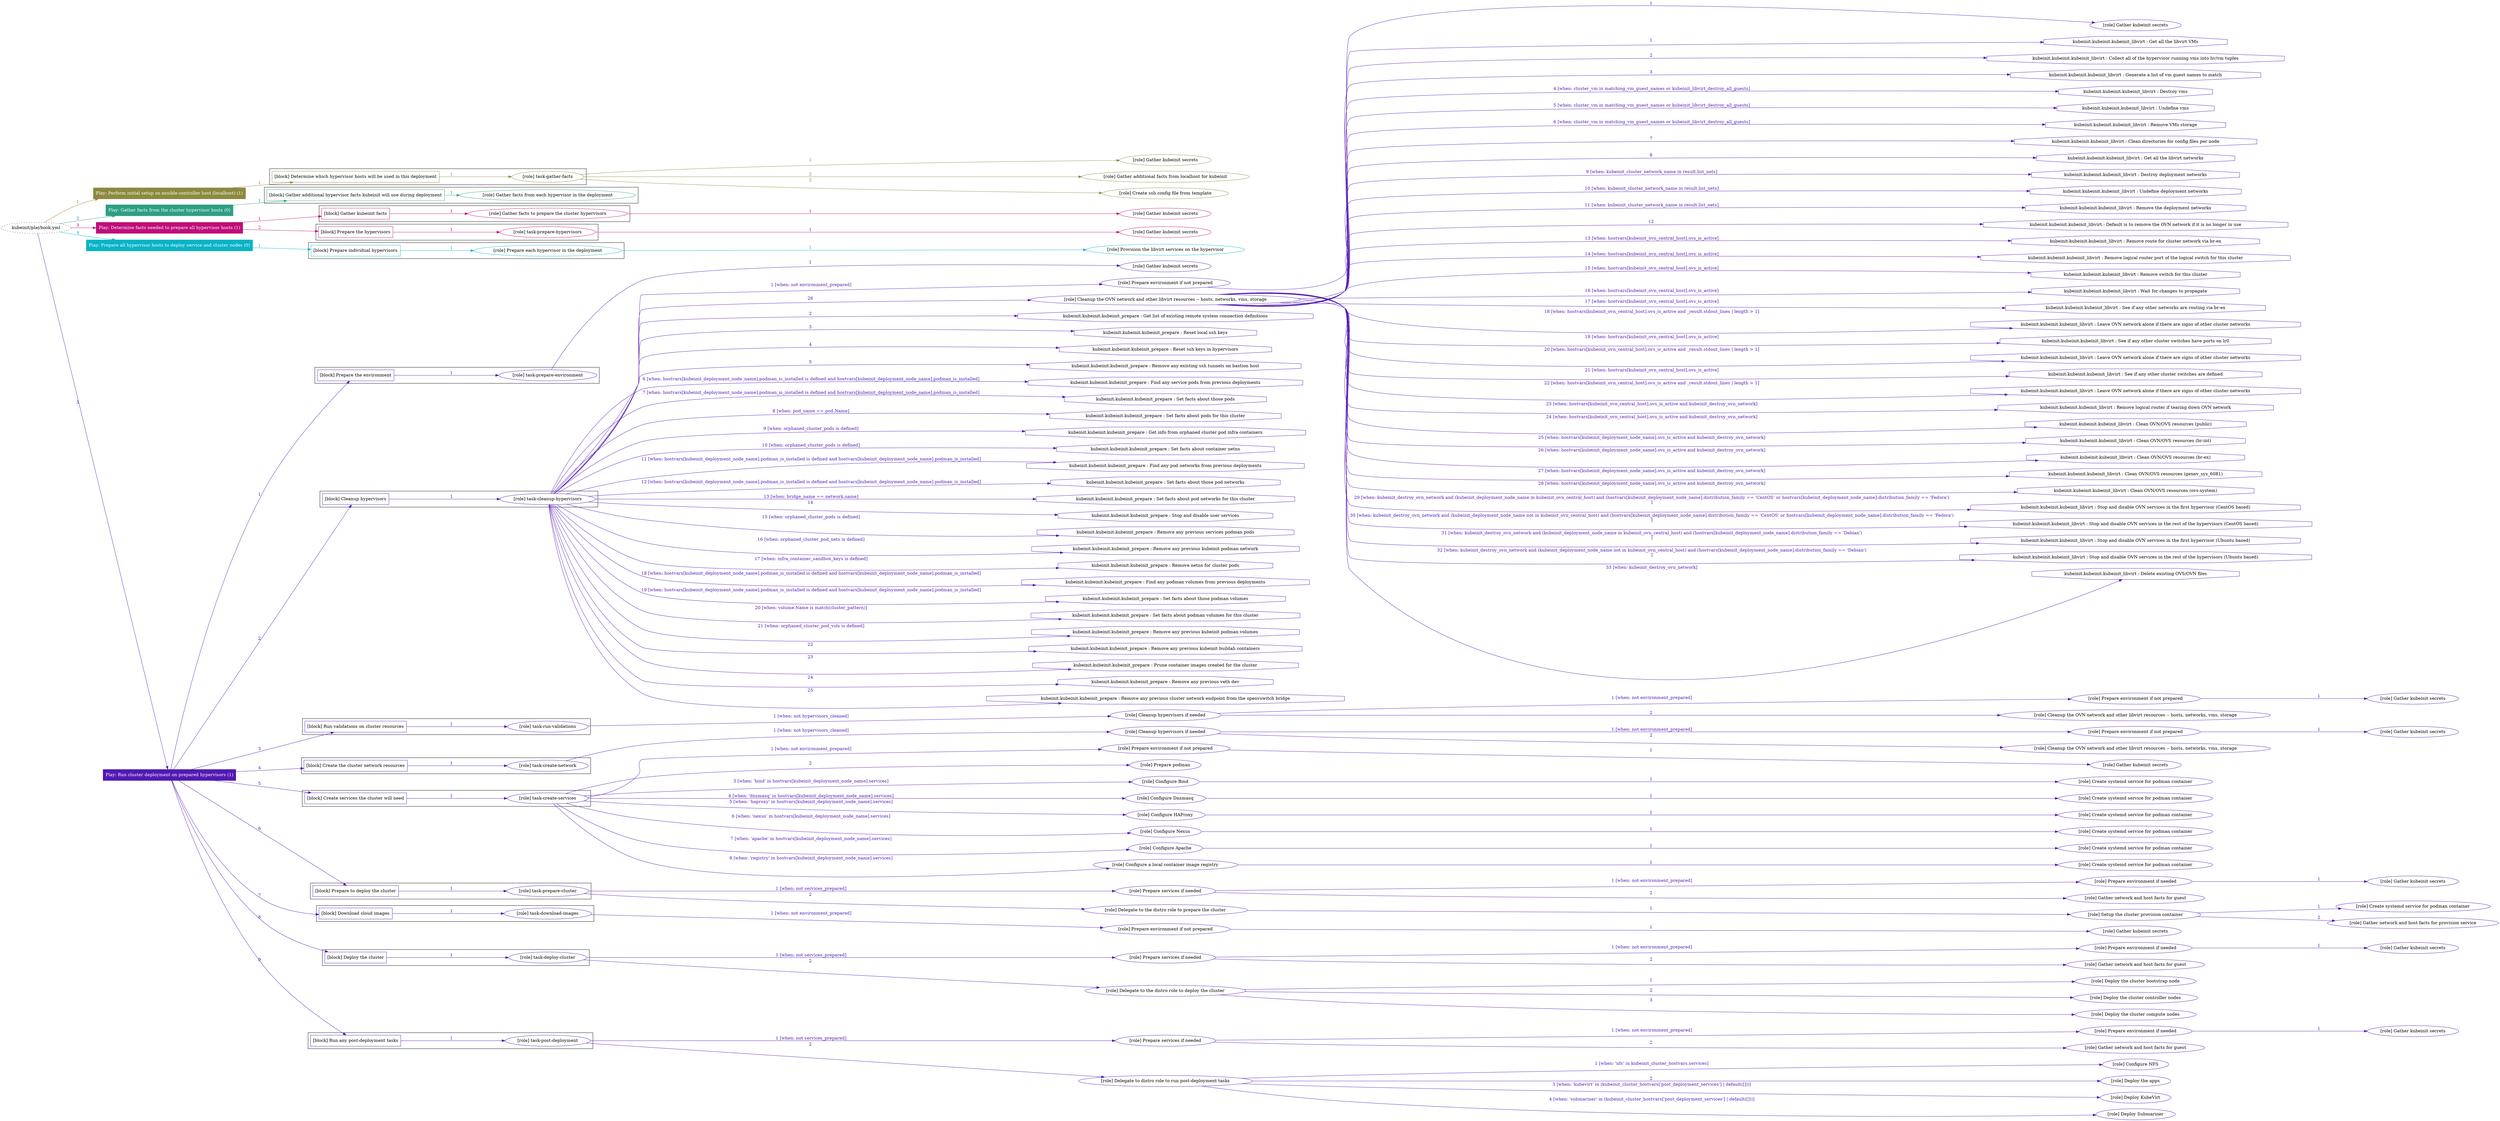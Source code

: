 digraph {
	graph [concentrate=true ordering=in rankdir=LR ratio=fill]
	edge [esep=5 sep=10]
	"kubeinit/playbook.yml" [URL="/home/runner/work/kubeinit/kubeinit/kubeinit/playbook.yml" id=playbook_744caeea style=dotted]
	play_f8ea44f4 [label="Play: Perform initial setup on ansible-controller host (localhost) (1)" URL="/home/runner/work/kubeinit/kubeinit/kubeinit/playbook.yml" color="#8d893f" fontcolor="#ffffff" id=play_f8ea44f4 shape=box style=filled tooltip=localhost]
	"kubeinit/playbook.yml" -> play_f8ea44f4 [label="1 " color="#8d893f" fontcolor="#8d893f" id=edge_a5282baf labeltooltip="1 " tooltip="1 "]
	subgraph "Gather kubeinit secrets" {
		role_ccef73b6 [label="[role] Gather kubeinit secrets" URL="/home/runner/.ansible/collections/ansible_collections/kubeinit/kubeinit/roles/kubeinit_prepare/tasks/build_hypervisors_group.yml" color="#8d893f" id=role_ccef73b6 tooltip="Gather kubeinit secrets"]
	}
	subgraph "Gather additional facts from localhost for kubeinit" {
		role_3fd47a69 [label="[role] Gather additional facts from localhost for kubeinit" URL="/home/runner/.ansible/collections/ansible_collections/kubeinit/kubeinit/roles/kubeinit_prepare/tasks/build_hypervisors_group.yml" color="#8d893f" id=role_3fd47a69 tooltip="Gather additional facts from localhost for kubeinit"]
	}
	subgraph "Create ssh config file from template" {
		role_45efd3e6 [label="[role] Create ssh config file from template" URL="/home/runner/.ansible/collections/ansible_collections/kubeinit/kubeinit/roles/kubeinit_prepare/tasks/build_hypervisors_group.yml" color="#8d893f" id=role_45efd3e6 tooltip="Create ssh config file from template"]
	}
	subgraph "task-gather-facts" {
		role_7635ec2a [label="[role] task-gather-facts" URL="/home/runner/work/kubeinit/kubeinit/kubeinit/playbook.yml" color="#8d893f" id=role_7635ec2a tooltip="task-gather-facts"]
		role_7635ec2a -> role_ccef73b6 [label="1 " color="#8d893f" fontcolor="#8d893f" id=edge_6c77e5a4 labeltooltip="1 " tooltip="1 "]
		role_7635ec2a -> role_3fd47a69 [label="2 " color="#8d893f" fontcolor="#8d893f" id=edge_ff512bad labeltooltip="2 " tooltip="2 "]
		role_7635ec2a -> role_45efd3e6 [label="3 " color="#8d893f" fontcolor="#8d893f" id=edge_886ed88b labeltooltip="3 " tooltip="3 "]
	}
	subgraph "Play: Perform initial setup on ansible-controller host (localhost) (1)" {
		play_f8ea44f4 -> block_700c205c [label=1 color="#8d893f" fontcolor="#8d893f" id=edge_8959367a labeltooltip=1 tooltip=1]
		subgraph cluster_block_700c205c {
			block_700c205c [label="[block] Determine which hypervisor hosts will be used in this deployment" URL="/home/runner/work/kubeinit/kubeinit/kubeinit/playbook.yml" color="#8d893f" id=block_700c205c labeltooltip="Determine which hypervisor hosts will be used in this deployment" shape=box tooltip="Determine which hypervisor hosts will be used in this deployment"]
			block_700c205c -> role_7635ec2a [label="1 " color="#8d893f" fontcolor="#8d893f" id=edge_e3aacbf3 labeltooltip="1 " tooltip="1 "]
		}
	}
	play_a9537adc [label="Play: Gather facts from the cluster hypervisor hosts (0)" URL="/home/runner/work/kubeinit/kubeinit/kubeinit/playbook.yml" color="#2d9f84" fontcolor="#ffffff" id=play_a9537adc shape=box style=filled tooltip="Play: Gather facts from the cluster hypervisor hosts (0)"]
	"kubeinit/playbook.yml" -> play_a9537adc [label="2 " color="#2d9f84" fontcolor="#2d9f84" id=edge_13d506e3 labeltooltip="2 " tooltip="2 "]
	subgraph "Gather facts from each hypervisor in the deployment" {
		role_1362eab6 [label="[role] Gather facts from each hypervisor in the deployment" URL="/home/runner/work/kubeinit/kubeinit/kubeinit/playbook.yml" color="#2d9f84" id=role_1362eab6 tooltip="Gather facts from each hypervisor in the deployment"]
	}
	subgraph "Play: Gather facts from the cluster hypervisor hosts (0)" {
		play_a9537adc -> block_2cc80897 [label=1 color="#2d9f84" fontcolor="#2d9f84" id=edge_ea4d1fa1 labeltooltip=1 tooltip=1]
		subgraph cluster_block_2cc80897 {
			block_2cc80897 [label="[block] Gather additional hypervisor facts kubeinit will use during deployment" URL="/home/runner/work/kubeinit/kubeinit/kubeinit/playbook.yml" color="#2d9f84" id=block_2cc80897 labeltooltip="Gather additional hypervisor facts kubeinit will use during deployment" shape=box tooltip="Gather additional hypervisor facts kubeinit will use during deployment"]
			block_2cc80897 -> role_1362eab6 [label="1 " color="#2d9f84" fontcolor="#2d9f84" id=edge_1f586fb0 labeltooltip="1 " tooltip="1 "]
		}
	}
	play_1813e706 [label="Play: Determine facts needed to prepare all hypervisor hosts (1)" URL="/home/runner/work/kubeinit/kubeinit/kubeinit/playbook.yml" color="#bf0d7a" fontcolor="#ffffff" id=play_1813e706 shape=box style=filled tooltip=localhost]
	"kubeinit/playbook.yml" -> play_1813e706 [label="3 " color="#bf0d7a" fontcolor="#bf0d7a" id=edge_fdb9df63 labeltooltip="3 " tooltip="3 "]
	subgraph "Gather kubeinit secrets" {
		role_e2cbd695 [label="[role] Gather kubeinit secrets" URL="/home/runner/.ansible/collections/ansible_collections/kubeinit/kubeinit/roles/kubeinit_prepare/tasks/gather_kubeinit_facts.yml" color="#bf0d7a" id=role_e2cbd695 tooltip="Gather kubeinit secrets"]
	}
	subgraph "Gather facts to prepare the cluster hypervisors" {
		role_02e910af [label="[role] Gather facts to prepare the cluster hypervisors" URL="/home/runner/work/kubeinit/kubeinit/kubeinit/playbook.yml" color="#bf0d7a" id=role_02e910af tooltip="Gather facts to prepare the cluster hypervisors"]
		role_02e910af -> role_e2cbd695 [label="1 " color="#bf0d7a" fontcolor="#bf0d7a" id=edge_584749a8 labeltooltip="1 " tooltip="1 "]
	}
	subgraph "Gather kubeinit secrets" {
		role_09df9d75 [label="[role] Gather kubeinit secrets" URL="/home/runner/.ansible/collections/ansible_collections/kubeinit/kubeinit/roles/kubeinit_prepare/tasks/gather_kubeinit_facts.yml" color="#bf0d7a" id=role_09df9d75 tooltip="Gather kubeinit secrets"]
	}
	subgraph "task-prepare-hypervisors" {
		role_2a1979c7 [label="[role] task-prepare-hypervisors" URL="/home/runner/work/kubeinit/kubeinit/kubeinit/playbook.yml" color="#bf0d7a" id=role_2a1979c7 tooltip="task-prepare-hypervisors"]
		role_2a1979c7 -> role_09df9d75 [label="1 " color="#bf0d7a" fontcolor="#bf0d7a" id=edge_cee329b8 labeltooltip="1 " tooltip="1 "]
	}
	subgraph "Play: Determine facts needed to prepare all hypervisor hosts (1)" {
		play_1813e706 -> block_891be959 [label=1 color="#bf0d7a" fontcolor="#bf0d7a" id=edge_c43fb7bb labeltooltip=1 tooltip=1]
		subgraph cluster_block_891be959 {
			block_891be959 [label="[block] Gather kubeinit facts" URL="/home/runner/work/kubeinit/kubeinit/kubeinit/playbook.yml" color="#bf0d7a" id=block_891be959 labeltooltip="Gather kubeinit facts" shape=box tooltip="Gather kubeinit facts"]
			block_891be959 -> role_02e910af [label="1 " color="#bf0d7a" fontcolor="#bf0d7a" id=edge_ed5878f8 labeltooltip="1 " tooltip="1 "]
		}
		play_1813e706 -> block_5c2ba896 [label=2 color="#bf0d7a" fontcolor="#bf0d7a" id=edge_a34fc852 labeltooltip=2 tooltip=2]
		subgraph cluster_block_5c2ba896 {
			block_5c2ba896 [label="[block] Prepare the hypervisors" URL="/home/runner/work/kubeinit/kubeinit/kubeinit/playbook.yml" color="#bf0d7a" id=block_5c2ba896 labeltooltip="Prepare the hypervisors" shape=box tooltip="Prepare the hypervisors"]
			block_5c2ba896 -> role_2a1979c7 [label="1 " color="#bf0d7a" fontcolor="#bf0d7a" id=edge_674e5e83 labeltooltip="1 " tooltip="1 "]
		}
	}
	play_be054f68 [label="Play: Prepare all hypervisor hosts to deploy service and cluster nodes (0)" URL="/home/runner/work/kubeinit/kubeinit/kubeinit/playbook.yml" color="#07b4c5" fontcolor="#ffffff" id=play_be054f68 shape=box style=filled tooltip="Play: Prepare all hypervisor hosts to deploy service and cluster nodes (0)"]
	"kubeinit/playbook.yml" -> play_be054f68 [label="4 " color="#07b4c5" fontcolor="#07b4c5" id=edge_5e8b303a labeltooltip="4 " tooltip="4 "]
	subgraph "Provision the libvirt services on the hypervisor" {
		role_1c0864d9 [label="[role] Provision the libvirt services on the hypervisor" URL="/home/runner/.ansible/collections/ansible_collections/kubeinit/kubeinit/roles/kubeinit_prepare/tasks/prepare_hypervisor.yml" color="#07b4c5" id=role_1c0864d9 tooltip="Provision the libvirt services on the hypervisor"]
	}
	subgraph "Prepare each hypervisor in the deployment" {
		role_709abee6 [label="[role] Prepare each hypervisor in the deployment" URL="/home/runner/work/kubeinit/kubeinit/kubeinit/playbook.yml" color="#07b4c5" id=role_709abee6 tooltip="Prepare each hypervisor in the deployment"]
		role_709abee6 -> role_1c0864d9 [label="1 " color="#07b4c5" fontcolor="#07b4c5" id=edge_73cf10b0 labeltooltip="1 " tooltip="1 "]
	}
	subgraph "Play: Prepare all hypervisor hosts to deploy service and cluster nodes (0)" {
		play_be054f68 -> block_d9b9614b [label=1 color="#07b4c5" fontcolor="#07b4c5" id=edge_47802723 labeltooltip=1 tooltip=1]
		subgraph cluster_block_d9b9614b {
			block_d9b9614b [label="[block] Prepare individual hypervisors" URL="/home/runner/work/kubeinit/kubeinit/kubeinit/playbook.yml" color="#07b4c5" id=block_d9b9614b labeltooltip="Prepare individual hypervisors" shape=box tooltip="Prepare individual hypervisors"]
			block_d9b9614b -> role_709abee6 [label="1 " color="#07b4c5" fontcolor="#07b4c5" id=edge_f88b2fe5 labeltooltip="1 " tooltip="1 "]
		}
	}
	play_5aee4e69 [label="Play: Run cluster deployment on prepared hypervisors (1)" URL="/home/runner/work/kubeinit/kubeinit/kubeinit/playbook.yml" color="#5219b3" fontcolor="#ffffff" id=play_5aee4e69 shape=box style=filled tooltip=localhost]
	"kubeinit/playbook.yml" -> play_5aee4e69 [label="5 " color="#5219b3" fontcolor="#5219b3" id=edge_1fe073cd labeltooltip="5 " tooltip="5 "]
	subgraph "Gather kubeinit secrets" {
		role_fe92f02e [label="[role] Gather kubeinit secrets" URL="/home/runner/.ansible/collections/ansible_collections/kubeinit/kubeinit/roles/kubeinit_prepare/tasks/gather_kubeinit_facts.yml" color="#5219b3" id=role_fe92f02e tooltip="Gather kubeinit secrets"]
	}
	subgraph "task-prepare-environment" {
		role_42a0e310 [label="[role] task-prepare-environment" URL="/home/runner/work/kubeinit/kubeinit/kubeinit/playbook.yml" color="#5219b3" id=role_42a0e310 tooltip="task-prepare-environment"]
		role_42a0e310 -> role_fe92f02e [label="1 " color="#5219b3" fontcolor="#5219b3" id=edge_23993bf7 labeltooltip="1 " tooltip="1 "]
	}
	subgraph "Gather kubeinit secrets" {
		role_570d38b4 [label="[role] Gather kubeinit secrets" URL="/home/runner/.ansible/collections/ansible_collections/kubeinit/kubeinit/roles/kubeinit_prepare/tasks/gather_kubeinit_facts.yml" color="#5219b3" id=role_570d38b4 tooltip="Gather kubeinit secrets"]
	}
	subgraph "Prepare environment if not prepared" {
		role_d71e3f8d [label="[role] Prepare environment if not prepared" URL="/home/runner/.ansible/collections/ansible_collections/kubeinit/kubeinit/roles/kubeinit_prepare/tasks/cleanup_hypervisors.yml" color="#5219b3" id=role_d71e3f8d tooltip="Prepare environment if not prepared"]
		role_d71e3f8d -> role_570d38b4 [label="1 " color="#5219b3" fontcolor="#5219b3" id=edge_675e1024 labeltooltip="1 " tooltip="1 "]
	}
	subgraph "Cleanup the OVN network and other libvirt resources -- hosts, networks, vms, storage" {
		role_b379a4fe [label="[role] Cleanup the OVN network and other libvirt resources -- hosts, networks, vms, storage" URL="/home/runner/.ansible/collections/ansible_collections/kubeinit/kubeinit/roles/kubeinit_prepare/tasks/cleanup_hypervisors.yml" color="#5219b3" id=role_b379a4fe tooltip="Cleanup the OVN network and other libvirt resources -- hosts, networks, vms, storage"]
		task_417fd246 [label="kubeinit.kubeinit.kubeinit_libvirt : Get all the libvirt VMs" URL="/home/runner/.ansible/collections/ansible_collections/kubeinit/kubeinit/roles/kubeinit_libvirt/tasks/cleanup_libvirt.yml" color="#5219b3" id=task_417fd246 shape=octagon tooltip="kubeinit.kubeinit.kubeinit_libvirt : Get all the libvirt VMs"]
		role_b379a4fe -> task_417fd246 [label="1 " color="#5219b3" fontcolor="#5219b3" id=edge_890f69ef labeltooltip="1 " tooltip="1 "]
		task_e1271029 [label="kubeinit.kubeinit.kubeinit_libvirt : Collect all of the hypervisor running vms into hv/vm tuples" URL="/home/runner/.ansible/collections/ansible_collections/kubeinit/kubeinit/roles/kubeinit_libvirt/tasks/cleanup_libvirt.yml" color="#5219b3" id=task_e1271029 shape=octagon tooltip="kubeinit.kubeinit.kubeinit_libvirt : Collect all of the hypervisor running vms into hv/vm tuples"]
		role_b379a4fe -> task_e1271029 [label="2 " color="#5219b3" fontcolor="#5219b3" id=edge_f386dce8 labeltooltip="2 " tooltip="2 "]
		task_63dcf02e [label="kubeinit.kubeinit.kubeinit_libvirt : Generate a list of vm guest names to match" URL="/home/runner/.ansible/collections/ansible_collections/kubeinit/kubeinit/roles/kubeinit_libvirt/tasks/cleanup_libvirt.yml" color="#5219b3" id=task_63dcf02e shape=octagon tooltip="kubeinit.kubeinit.kubeinit_libvirt : Generate a list of vm guest names to match"]
		role_b379a4fe -> task_63dcf02e [label="3 " color="#5219b3" fontcolor="#5219b3" id=edge_a6c8ffa0 labeltooltip="3 " tooltip="3 "]
		task_fd911c64 [label="kubeinit.kubeinit.kubeinit_libvirt : Destroy vms" URL="/home/runner/.ansible/collections/ansible_collections/kubeinit/kubeinit/roles/kubeinit_libvirt/tasks/cleanup_libvirt.yml" color="#5219b3" id=task_fd911c64 shape=octagon tooltip="kubeinit.kubeinit.kubeinit_libvirt : Destroy vms"]
		role_b379a4fe -> task_fd911c64 [label="4 [when: cluster_vm in matching_vm_guest_names or kubeinit_libvirt_destroy_all_guests]" color="#5219b3" fontcolor="#5219b3" id=edge_7dd1ab38 labeltooltip="4 [when: cluster_vm in matching_vm_guest_names or kubeinit_libvirt_destroy_all_guests]" tooltip="4 [when: cluster_vm in matching_vm_guest_names or kubeinit_libvirt_destroy_all_guests]"]
		task_2ac90935 [label="kubeinit.kubeinit.kubeinit_libvirt : Undefine vms" URL="/home/runner/.ansible/collections/ansible_collections/kubeinit/kubeinit/roles/kubeinit_libvirt/tasks/cleanup_libvirt.yml" color="#5219b3" id=task_2ac90935 shape=octagon tooltip="kubeinit.kubeinit.kubeinit_libvirt : Undefine vms"]
		role_b379a4fe -> task_2ac90935 [label="5 [when: cluster_vm in matching_vm_guest_names or kubeinit_libvirt_destroy_all_guests]" color="#5219b3" fontcolor="#5219b3" id=edge_46a7528b labeltooltip="5 [when: cluster_vm in matching_vm_guest_names or kubeinit_libvirt_destroy_all_guests]" tooltip="5 [when: cluster_vm in matching_vm_guest_names or kubeinit_libvirt_destroy_all_guests]"]
		task_95fdf5be [label="kubeinit.kubeinit.kubeinit_libvirt : Remove VMs storage" URL="/home/runner/.ansible/collections/ansible_collections/kubeinit/kubeinit/roles/kubeinit_libvirt/tasks/cleanup_libvirt.yml" color="#5219b3" id=task_95fdf5be shape=octagon tooltip="kubeinit.kubeinit.kubeinit_libvirt : Remove VMs storage"]
		role_b379a4fe -> task_95fdf5be [label="6 [when: cluster_vm in matching_vm_guest_names or kubeinit_libvirt_destroy_all_guests]" color="#5219b3" fontcolor="#5219b3" id=edge_4cbed5af labeltooltip="6 [when: cluster_vm in matching_vm_guest_names or kubeinit_libvirt_destroy_all_guests]" tooltip="6 [when: cluster_vm in matching_vm_guest_names or kubeinit_libvirt_destroy_all_guests]"]
		task_7aae2260 [label="kubeinit.kubeinit.kubeinit_libvirt : Clean directories for config files per node" URL="/home/runner/.ansible/collections/ansible_collections/kubeinit/kubeinit/roles/kubeinit_libvirt/tasks/cleanup_libvirt.yml" color="#5219b3" id=task_7aae2260 shape=octagon tooltip="kubeinit.kubeinit.kubeinit_libvirt : Clean directories for config files per node"]
		role_b379a4fe -> task_7aae2260 [label="7 " color="#5219b3" fontcolor="#5219b3" id=edge_3c6e66f4 labeltooltip="7 " tooltip="7 "]
		task_c4972659 [label="kubeinit.kubeinit.kubeinit_libvirt : Get all the libvirt networks" URL="/home/runner/.ansible/collections/ansible_collections/kubeinit/kubeinit/roles/kubeinit_libvirt/tasks/cleanup_libvirt.yml" color="#5219b3" id=task_c4972659 shape=octagon tooltip="kubeinit.kubeinit.kubeinit_libvirt : Get all the libvirt networks"]
		role_b379a4fe -> task_c4972659 [label="8 " color="#5219b3" fontcolor="#5219b3" id=edge_e0c3f34c labeltooltip="8 " tooltip="8 "]
		task_05a150e1 [label="kubeinit.kubeinit.kubeinit_libvirt : Destroy deployment networks" URL="/home/runner/.ansible/collections/ansible_collections/kubeinit/kubeinit/roles/kubeinit_libvirt/tasks/cleanup_libvirt.yml" color="#5219b3" id=task_05a150e1 shape=octagon tooltip="kubeinit.kubeinit.kubeinit_libvirt : Destroy deployment networks"]
		role_b379a4fe -> task_05a150e1 [label="9 [when: kubeinit_cluster_network_name in result.list_nets]" color="#5219b3" fontcolor="#5219b3" id=edge_5ea14ce3 labeltooltip="9 [when: kubeinit_cluster_network_name in result.list_nets]" tooltip="9 [when: kubeinit_cluster_network_name in result.list_nets]"]
		task_0d81fa62 [label="kubeinit.kubeinit.kubeinit_libvirt : Undefine deployment networks" URL="/home/runner/.ansible/collections/ansible_collections/kubeinit/kubeinit/roles/kubeinit_libvirt/tasks/cleanup_libvirt.yml" color="#5219b3" id=task_0d81fa62 shape=octagon tooltip="kubeinit.kubeinit.kubeinit_libvirt : Undefine deployment networks"]
		role_b379a4fe -> task_0d81fa62 [label="10 [when: kubeinit_cluster_network_name in result.list_nets]" color="#5219b3" fontcolor="#5219b3" id=edge_eea82121 labeltooltip="10 [when: kubeinit_cluster_network_name in result.list_nets]" tooltip="10 [when: kubeinit_cluster_network_name in result.list_nets]"]
		task_e660cd8c [label="kubeinit.kubeinit.kubeinit_libvirt : Remove the deployment networks" URL="/home/runner/.ansible/collections/ansible_collections/kubeinit/kubeinit/roles/kubeinit_libvirt/tasks/cleanup_libvirt.yml" color="#5219b3" id=task_e660cd8c shape=octagon tooltip="kubeinit.kubeinit.kubeinit_libvirt : Remove the deployment networks"]
		role_b379a4fe -> task_e660cd8c [label="11 [when: kubeinit_cluster_network_name in result.list_nets]" color="#5219b3" fontcolor="#5219b3" id=edge_2c7aa0cb labeltooltip="11 [when: kubeinit_cluster_network_name in result.list_nets]" tooltip="11 [when: kubeinit_cluster_network_name in result.list_nets]"]
		task_177c21b3 [label="kubeinit.kubeinit.kubeinit_libvirt : Default is to remove the OVN network if it is no longer in use" URL="/home/runner/.ansible/collections/ansible_collections/kubeinit/kubeinit/roles/kubeinit_libvirt/tasks/cleanup_libvirt.yml" color="#5219b3" id=task_177c21b3 shape=octagon tooltip="kubeinit.kubeinit.kubeinit_libvirt : Default is to remove the OVN network if it is no longer in use"]
		role_b379a4fe -> task_177c21b3 [label="12 " color="#5219b3" fontcolor="#5219b3" id=edge_fcb3c775 labeltooltip="12 " tooltip="12 "]
		task_70e76822 [label="kubeinit.kubeinit.kubeinit_libvirt : Remove route for cluster network via br-ex" URL="/home/runner/.ansible/collections/ansible_collections/kubeinit/kubeinit/roles/kubeinit_libvirt/tasks/cleanup_libvirt.yml" color="#5219b3" id=task_70e76822 shape=octagon tooltip="kubeinit.kubeinit.kubeinit_libvirt : Remove route for cluster network via br-ex"]
		role_b379a4fe -> task_70e76822 [label="13 [when: hostvars[kubeinit_ovn_central_host].ovs_is_active]" color="#5219b3" fontcolor="#5219b3" id=edge_8a3d5d49 labeltooltip="13 [when: hostvars[kubeinit_ovn_central_host].ovs_is_active]" tooltip="13 [when: hostvars[kubeinit_ovn_central_host].ovs_is_active]"]
		task_7b59b78a [label="kubeinit.kubeinit.kubeinit_libvirt : Remove logical router port of the logical switch for this cluster" URL="/home/runner/.ansible/collections/ansible_collections/kubeinit/kubeinit/roles/kubeinit_libvirt/tasks/cleanup_libvirt.yml" color="#5219b3" id=task_7b59b78a shape=octagon tooltip="kubeinit.kubeinit.kubeinit_libvirt : Remove logical router port of the logical switch for this cluster"]
		role_b379a4fe -> task_7b59b78a [label="14 [when: hostvars[kubeinit_ovn_central_host].ovs_is_active]" color="#5219b3" fontcolor="#5219b3" id=edge_5c057d88 labeltooltip="14 [when: hostvars[kubeinit_ovn_central_host].ovs_is_active]" tooltip="14 [when: hostvars[kubeinit_ovn_central_host].ovs_is_active]"]
		task_9537e7d4 [label="kubeinit.kubeinit.kubeinit_libvirt : Remove switch for this cluster" URL="/home/runner/.ansible/collections/ansible_collections/kubeinit/kubeinit/roles/kubeinit_libvirt/tasks/cleanup_libvirt.yml" color="#5219b3" id=task_9537e7d4 shape=octagon tooltip="kubeinit.kubeinit.kubeinit_libvirt : Remove switch for this cluster"]
		role_b379a4fe -> task_9537e7d4 [label="15 [when: hostvars[kubeinit_ovn_central_host].ovs_is_active]" color="#5219b3" fontcolor="#5219b3" id=edge_a9df1a49 labeltooltip="15 [when: hostvars[kubeinit_ovn_central_host].ovs_is_active]" tooltip="15 [when: hostvars[kubeinit_ovn_central_host].ovs_is_active]"]
		task_5d9ba0a0 [label="kubeinit.kubeinit.kubeinit_libvirt : Wait for changes to propagate" URL="/home/runner/.ansible/collections/ansible_collections/kubeinit/kubeinit/roles/kubeinit_libvirt/tasks/cleanup_libvirt.yml" color="#5219b3" id=task_5d9ba0a0 shape=octagon tooltip="kubeinit.kubeinit.kubeinit_libvirt : Wait for changes to propagate"]
		role_b379a4fe -> task_5d9ba0a0 [label="16 [when: hostvars[kubeinit_ovn_central_host].ovs_is_active]" color="#5219b3" fontcolor="#5219b3" id=edge_a24ab238 labeltooltip="16 [when: hostvars[kubeinit_ovn_central_host].ovs_is_active]" tooltip="16 [when: hostvars[kubeinit_ovn_central_host].ovs_is_active]"]
		task_5b8f6967 [label="kubeinit.kubeinit.kubeinit_libvirt : See if any other networks are routing via br-ex" URL="/home/runner/.ansible/collections/ansible_collections/kubeinit/kubeinit/roles/kubeinit_libvirt/tasks/cleanup_libvirt.yml" color="#5219b3" id=task_5b8f6967 shape=octagon tooltip="kubeinit.kubeinit.kubeinit_libvirt : See if any other networks are routing via br-ex"]
		role_b379a4fe -> task_5b8f6967 [label="17 [when: hostvars[kubeinit_ovn_central_host].ovs_is_active]" color="#5219b3" fontcolor="#5219b3" id=edge_077ec157 labeltooltip="17 [when: hostvars[kubeinit_ovn_central_host].ovs_is_active]" tooltip="17 [when: hostvars[kubeinit_ovn_central_host].ovs_is_active]"]
		task_80e84924 [label="kubeinit.kubeinit.kubeinit_libvirt : Leave OVN network alone if there are signs of other cluster networks" URL="/home/runner/.ansible/collections/ansible_collections/kubeinit/kubeinit/roles/kubeinit_libvirt/tasks/cleanup_libvirt.yml" color="#5219b3" id=task_80e84924 shape=octagon tooltip="kubeinit.kubeinit.kubeinit_libvirt : Leave OVN network alone if there are signs of other cluster networks"]
		role_b379a4fe -> task_80e84924 [label="18 [when: hostvars[kubeinit_ovn_central_host].ovs_is_active and _result.stdout_lines | length > 1]" color="#5219b3" fontcolor="#5219b3" id=edge_2fe9da1f labeltooltip="18 [when: hostvars[kubeinit_ovn_central_host].ovs_is_active and _result.stdout_lines | length > 1]" tooltip="18 [when: hostvars[kubeinit_ovn_central_host].ovs_is_active and _result.stdout_lines | length > 1]"]
		task_7d12cc43 [label="kubeinit.kubeinit.kubeinit_libvirt : See if any other cluster switches have ports on lr0" URL="/home/runner/.ansible/collections/ansible_collections/kubeinit/kubeinit/roles/kubeinit_libvirt/tasks/cleanup_libvirt.yml" color="#5219b3" id=task_7d12cc43 shape=octagon tooltip="kubeinit.kubeinit.kubeinit_libvirt : See if any other cluster switches have ports on lr0"]
		role_b379a4fe -> task_7d12cc43 [label="19 [when: hostvars[kubeinit_ovn_central_host].ovs_is_active]" color="#5219b3" fontcolor="#5219b3" id=edge_c393e657 labeltooltip="19 [when: hostvars[kubeinit_ovn_central_host].ovs_is_active]" tooltip="19 [when: hostvars[kubeinit_ovn_central_host].ovs_is_active]"]
		task_2d13a7bb [label="kubeinit.kubeinit.kubeinit_libvirt : Leave OVN network alone if there are signs of other cluster networks" URL="/home/runner/.ansible/collections/ansible_collections/kubeinit/kubeinit/roles/kubeinit_libvirt/tasks/cleanup_libvirt.yml" color="#5219b3" id=task_2d13a7bb shape=octagon tooltip="kubeinit.kubeinit.kubeinit_libvirt : Leave OVN network alone if there are signs of other cluster networks"]
		role_b379a4fe -> task_2d13a7bb [label="20 [when: hostvars[kubeinit_ovn_central_host].ovs_is_active and _result.stdout_lines | length > 1]" color="#5219b3" fontcolor="#5219b3" id=edge_0edda1a1 labeltooltip="20 [when: hostvars[kubeinit_ovn_central_host].ovs_is_active and _result.stdout_lines | length > 1]" tooltip="20 [when: hostvars[kubeinit_ovn_central_host].ovs_is_active and _result.stdout_lines | length > 1]"]
		task_8911e496 [label="kubeinit.kubeinit.kubeinit_libvirt : See if any other cluster switches are defined" URL="/home/runner/.ansible/collections/ansible_collections/kubeinit/kubeinit/roles/kubeinit_libvirt/tasks/cleanup_libvirt.yml" color="#5219b3" id=task_8911e496 shape=octagon tooltip="kubeinit.kubeinit.kubeinit_libvirt : See if any other cluster switches are defined"]
		role_b379a4fe -> task_8911e496 [label="21 [when: hostvars[kubeinit_ovn_central_host].ovs_is_active]" color="#5219b3" fontcolor="#5219b3" id=edge_77790f45 labeltooltip="21 [when: hostvars[kubeinit_ovn_central_host].ovs_is_active]" tooltip="21 [when: hostvars[kubeinit_ovn_central_host].ovs_is_active]"]
		task_2f3f15ed [label="kubeinit.kubeinit.kubeinit_libvirt : Leave OVN network alone if there are signs of other cluster networks" URL="/home/runner/.ansible/collections/ansible_collections/kubeinit/kubeinit/roles/kubeinit_libvirt/tasks/cleanup_libvirt.yml" color="#5219b3" id=task_2f3f15ed shape=octagon tooltip="kubeinit.kubeinit.kubeinit_libvirt : Leave OVN network alone if there are signs of other cluster networks"]
		role_b379a4fe -> task_2f3f15ed [label="22 [when: hostvars[kubeinit_ovn_central_host].ovs_is_active and _result.stdout_lines | length > 1]" color="#5219b3" fontcolor="#5219b3" id=edge_125a15de labeltooltip="22 [when: hostvars[kubeinit_ovn_central_host].ovs_is_active and _result.stdout_lines | length > 1]" tooltip="22 [when: hostvars[kubeinit_ovn_central_host].ovs_is_active and _result.stdout_lines | length > 1]"]
		task_617710b2 [label="kubeinit.kubeinit.kubeinit_libvirt : Remove logical router if tearing down OVN network" URL="/home/runner/.ansible/collections/ansible_collections/kubeinit/kubeinit/roles/kubeinit_libvirt/tasks/cleanup_libvirt.yml" color="#5219b3" id=task_617710b2 shape=octagon tooltip="kubeinit.kubeinit.kubeinit_libvirt : Remove logical router if tearing down OVN network"]
		role_b379a4fe -> task_617710b2 [label="23 [when: hostvars[kubeinit_ovn_central_host].ovs_is_active and kubeinit_destroy_ovn_network]" color="#5219b3" fontcolor="#5219b3" id=edge_29c1e735 labeltooltip="23 [when: hostvars[kubeinit_ovn_central_host].ovs_is_active and kubeinit_destroy_ovn_network]" tooltip="23 [when: hostvars[kubeinit_ovn_central_host].ovs_is_active and kubeinit_destroy_ovn_network]"]
		task_4805ffc2 [label="kubeinit.kubeinit.kubeinit_libvirt : Clean OVN/OVS resources (public)" URL="/home/runner/.ansible/collections/ansible_collections/kubeinit/kubeinit/roles/kubeinit_libvirt/tasks/cleanup_libvirt.yml" color="#5219b3" id=task_4805ffc2 shape=octagon tooltip="kubeinit.kubeinit.kubeinit_libvirt : Clean OVN/OVS resources (public)"]
		role_b379a4fe -> task_4805ffc2 [label="24 [when: hostvars[kubeinit_ovn_central_host].ovs_is_active and kubeinit_destroy_ovn_network]" color="#5219b3" fontcolor="#5219b3" id=edge_d895ae4f labeltooltip="24 [when: hostvars[kubeinit_ovn_central_host].ovs_is_active and kubeinit_destroy_ovn_network]" tooltip="24 [when: hostvars[kubeinit_ovn_central_host].ovs_is_active and kubeinit_destroy_ovn_network]"]
		task_660ff8cd [label="kubeinit.kubeinit.kubeinit_libvirt : Clean OVN/OVS resources (br-int)" URL="/home/runner/.ansible/collections/ansible_collections/kubeinit/kubeinit/roles/kubeinit_libvirt/tasks/cleanup_libvirt.yml" color="#5219b3" id=task_660ff8cd shape=octagon tooltip="kubeinit.kubeinit.kubeinit_libvirt : Clean OVN/OVS resources (br-int)"]
		role_b379a4fe -> task_660ff8cd [label="25 [when: hostvars[kubeinit_deployment_node_name].ovs_is_active and kubeinit_destroy_ovn_network]" color="#5219b3" fontcolor="#5219b3" id=edge_91ba70ce labeltooltip="25 [when: hostvars[kubeinit_deployment_node_name].ovs_is_active and kubeinit_destroy_ovn_network]" tooltip="25 [when: hostvars[kubeinit_deployment_node_name].ovs_is_active and kubeinit_destroy_ovn_network]"]
		task_5a145331 [label="kubeinit.kubeinit.kubeinit_libvirt : Clean OVN/OVS resources (br-ex)" URL="/home/runner/.ansible/collections/ansible_collections/kubeinit/kubeinit/roles/kubeinit_libvirt/tasks/cleanup_libvirt.yml" color="#5219b3" id=task_5a145331 shape=octagon tooltip="kubeinit.kubeinit.kubeinit_libvirt : Clean OVN/OVS resources (br-ex)"]
		role_b379a4fe -> task_5a145331 [label="26 [when: hostvars[kubeinit_deployment_node_name].ovs_is_active and kubeinit_destroy_ovn_network]" color="#5219b3" fontcolor="#5219b3" id=edge_e4fe34d3 labeltooltip="26 [when: hostvars[kubeinit_deployment_node_name].ovs_is_active and kubeinit_destroy_ovn_network]" tooltip="26 [when: hostvars[kubeinit_deployment_node_name].ovs_is_active and kubeinit_destroy_ovn_network]"]
		task_fc3f2fd0 [label="kubeinit.kubeinit.kubeinit_libvirt : Clean OVN/OVS resources (genev_sys_6081)" URL="/home/runner/.ansible/collections/ansible_collections/kubeinit/kubeinit/roles/kubeinit_libvirt/tasks/cleanup_libvirt.yml" color="#5219b3" id=task_fc3f2fd0 shape=octagon tooltip="kubeinit.kubeinit.kubeinit_libvirt : Clean OVN/OVS resources (genev_sys_6081)"]
		role_b379a4fe -> task_fc3f2fd0 [label="27 [when: hostvars[kubeinit_deployment_node_name].ovs_is_active and kubeinit_destroy_ovn_network]" color="#5219b3" fontcolor="#5219b3" id=edge_d358e69d labeltooltip="27 [when: hostvars[kubeinit_deployment_node_name].ovs_is_active and kubeinit_destroy_ovn_network]" tooltip="27 [when: hostvars[kubeinit_deployment_node_name].ovs_is_active and kubeinit_destroy_ovn_network]"]
		task_ab8b9e58 [label="kubeinit.kubeinit.kubeinit_libvirt : Clean OVN/OVS resources (ovs-system)" URL="/home/runner/.ansible/collections/ansible_collections/kubeinit/kubeinit/roles/kubeinit_libvirt/tasks/cleanup_libvirt.yml" color="#5219b3" id=task_ab8b9e58 shape=octagon tooltip="kubeinit.kubeinit.kubeinit_libvirt : Clean OVN/OVS resources (ovs-system)"]
		role_b379a4fe -> task_ab8b9e58 [label="28 [when: hostvars[kubeinit_deployment_node_name].ovs_is_active and kubeinit_destroy_ovn_network]" color="#5219b3" fontcolor="#5219b3" id=edge_38334c46 labeltooltip="28 [when: hostvars[kubeinit_deployment_node_name].ovs_is_active and kubeinit_destroy_ovn_network]" tooltip="28 [when: hostvars[kubeinit_deployment_node_name].ovs_is_active and kubeinit_destroy_ovn_network]"]
		task_8a241576 [label="kubeinit.kubeinit.kubeinit_libvirt : Stop and disable OVN services in the first hypervisor (CentOS based)" URL="/home/runner/.ansible/collections/ansible_collections/kubeinit/kubeinit/roles/kubeinit_libvirt/tasks/cleanup_libvirt.yml" color="#5219b3" id=task_8a241576 shape=octagon tooltip="kubeinit.kubeinit.kubeinit_libvirt : Stop and disable OVN services in the first hypervisor (CentOS based)"]
		role_b379a4fe -> task_8a241576 [label="29 [when: kubeinit_destroy_ovn_network and (kubeinit_deployment_node_name in kubeinit_ovn_central_host) and (hostvars[kubeinit_deployment_node_name].distribution_family == 'CentOS' or hostvars[kubeinit_deployment_node_name].distribution_family == 'Fedora')
]" color="#5219b3" fontcolor="#5219b3" id=edge_892d48aa labeltooltip="29 [when: kubeinit_destroy_ovn_network and (kubeinit_deployment_node_name in kubeinit_ovn_central_host) and (hostvars[kubeinit_deployment_node_name].distribution_family == 'CentOS' or hostvars[kubeinit_deployment_node_name].distribution_family == 'Fedora')
]" tooltip="29 [when: kubeinit_destroy_ovn_network and (kubeinit_deployment_node_name in kubeinit_ovn_central_host) and (hostvars[kubeinit_deployment_node_name].distribution_family == 'CentOS' or hostvars[kubeinit_deployment_node_name].distribution_family == 'Fedora')
]"]
		task_95179979 [label="kubeinit.kubeinit.kubeinit_libvirt : Stop and disable OVN services in the rest of the hypervisors (CentOS based)" URL="/home/runner/.ansible/collections/ansible_collections/kubeinit/kubeinit/roles/kubeinit_libvirt/tasks/cleanup_libvirt.yml" color="#5219b3" id=task_95179979 shape=octagon tooltip="kubeinit.kubeinit.kubeinit_libvirt : Stop and disable OVN services in the rest of the hypervisors (CentOS based)"]
		role_b379a4fe -> task_95179979 [label="30 [when: kubeinit_destroy_ovn_network and (kubeinit_deployment_node_name not in kubeinit_ovn_central_host) and (hostvars[kubeinit_deployment_node_name].distribution_family == 'CentOS' or hostvars[kubeinit_deployment_node_name].distribution_family == 'Fedora')
]" color="#5219b3" fontcolor="#5219b3" id=edge_1c3fc1ef labeltooltip="30 [when: kubeinit_destroy_ovn_network and (kubeinit_deployment_node_name not in kubeinit_ovn_central_host) and (hostvars[kubeinit_deployment_node_name].distribution_family == 'CentOS' or hostvars[kubeinit_deployment_node_name].distribution_family == 'Fedora')
]" tooltip="30 [when: kubeinit_destroy_ovn_network and (kubeinit_deployment_node_name not in kubeinit_ovn_central_host) and (hostvars[kubeinit_deployment_node_name].distribution_family == 'CentOS' or hostvars[kubeinit_deployment_node_name].distribution_family == 'Fedora')
]"]
		task_855eb2f8 [label="kubeinit.kubeinit.kubeinit_libvirt : Stop and disable OVN services in the first hypervisor (Ubuntu based)" URL="/home/runner/.ansible/collections/ansible_collections/kubeinit/kubeinit/roles/kubeinit_libvirt/tasks/cleanup_libvirt.yml" color="#5219b3" id=task_855eb2f8 shape=octagon tooltip="kubeinit.kubeinit.kubeinit_libvirt : Stop and disable OVN services in the first hypervisor (Ubuntu based)"]
		role_b379a4fe -> task_855eb2f8 [label="31 [when: kubeinit_destroy_ovn_network and (kubeinit_deployment_node_name in kubeinit_ovn_central_host) and (hostvars[kubeinit_deployment_node_name].distribution_family == 'Debian')
]" color="#5219b3" fontcolor="#5219b3" id=edge_e9dada38 labeltooltip="31 [when: kubeinit_destroy_ovn_network and (kubeinit_deployment_node_name in kubeinit_ovn_central_host) and (hostvars[kubeinit_deployment_node_name].distribution_family == 'Debian')
]" tooltip="31 [when: kubeinit_destroy_ovn_network and (kubeinit_deployment_node_name in kubeinit_ovn_central_host) and (hostvars[kubeinit_deployment_node_name].distribution_family == 'Debian')
]"]
		task_7c97846d [label="kubeinit.kubeinit.kubeinit_libvirt : Stop and disable OVN services in the rest of the hypervisors (Ubuntu based)" URL="/home/runner/.ansible/collections/ansible_collections/kubeinit/kubeinit/roles/kubeinit_libvirt/tasks/cleanup_libvirt.yml" color="#5219b3" id=task_7c97846d shape=octagon tooltip="kubeinit.kubeinit.kubeinit_libvirt : Stop and disable OVN services in the rest of the hypervisors (Ubuntu based)"]
		role_b379a4fe -> task_7c97846d [label="32 [when: kubeinit_destroy_ovn_network and (kubeinit_deployment_node_name not in kubeinit_ovn_central_host) and (hostvars[kubeinit_deployment_node_name].distribution_family == 'Debian')
]" color="#5219b3" fontcolor="#5219b3" id=edge_025419a0 labeltooltip="32 [when: kubeinit_destroy_ovn_network and (kubeinit_deployment_node_name not in kubeinit_ovn_central_host) and (hostvars[kubeinit_deployment_node_name].distribution_family == 'Debian')
]" tooltip="32 [when: kubeinit_destroy_ovn_network and (kubeinit_deployment_node_name not in kubeinit_ovn_central_host) and (hostvars[kubeinit_deployment_node_name].distribution_family == 'Debian')
]"]
		task_28c8ad4e [label="kubeinit.kubeinit.kubeinit_libvirt : Delete existing OVS/OVN files" URL="/home/runner/.ansible/collections/ansible_collections/kubeinit/kubeinit/roles/kubeinit_libvirt/tasks/cleanup_libvirt.yml" color="#5219b3" id=task_28c8ad4e shape=octagon tooltip="kubeinit.kubeinit.kubeinit_libvirt : Delete existing OVS/OVN files"]
		role_b379a4fe -> task_28c8ad4e [label="33 [when: kubeinit_destroy_ovn_network]" color="#5219b3" fontcolor="#5219b3" id=edge_e09351c3 labeltooltip="33 [when: kubeinit_destroy_ovn_network]" tooltip="33 [when: kubeinit_destroy_ovn_network]"]
	}
	subgraph "task-cleanup-hypervisors" {
		role_5cc99161 [label="[role] task-cleanup-hypervisors" URL="/home/runner/work/kubeinit/kubeinit/kubeinit/playbook.yml" color="#5219b3" id=role_5cc99161 tooltip="task-cleanup-hypervisors"]
		role_5cc99161 -> role_d71e3f8d [label="1 [when: not environment_prepared]" color="#5219b3" fontcolor="#5219b3" id=edge_c2578cab labeltooltip="1 [when: not environment_prepared]" tooltip="1 [when: not environment_prepared]"]
		task_daa9c00b [label="kubeinit.kubeinit.kubeinit_prepare : Get list of existing remote system connection definitions" URL="/home/runner/.ansible/collections/ansible_collections/kubeinit/kubeinit/roles/kubeinit_prepare/tasks/cleanup_hypervisors.yml" color="#5219b3" id=task_daa9c00b shape=octagon tooltip="kubeinit.kubeinit.kubeinit_prepare : Get list of existing remote system connection definitions"]
		role_5cc99161 -> task_daa9c00b [label="2 " color="#5219b3" fontcolor="#5219b3" id=edge_cbcbd11b labeltooltip="2 " tooltip="2 "]
		task_8424fa4b [label="kubeinit.kubeinit.kubeinit_prepare : Reset local ssh keys" URL="/home/runner/.ansible/collections/ansible_collections/kubeinit/kubeinit/roles/kubeinit_prepare/tasks/cleanup_hypervisors.yml" color="#5219b3" id=task_8424fa4b shape=octagon tooltip="kubeinit.kubeinit.kubeinit_prepare : Reset local ssh keys"]
		role_5cc99161 -> task_8424fa4b [label="3 " color="#5219b3" fontcolor="#5219b3" id=edge_946f74a1 labeltooltip="3 " tooltip="3 "]
		task_c453ec66 [label="kubeinit.kubeinit.kubeinit_prepare : Reset ssh keys in hypervisors" URL="/home/runner/.ansible/collections/ansible_collections/kubeinit/kubeinit/roles/kubeinit_prepare/tasks/cleanup_hypervisors.yml" color="#5219b3" id=task_c453ec66 shape=octagon tooltip="kubeinit.kubeinit.kubeinit_prepare : Reset ssh keys in hypervisors"]
		role_5cc99161 -> task_c453ec66 [label="4 " color="#5219b3" fontcolor="#5219b3" id=edge_ddfe48b2 labeltooltip="4 " tooltip="4 "]
		task_02839b44 [label="kubeinit.kubeinit.kubeinit_prepare : Remove any existing ssh tunnels on bastion host" URL="/home/runner/.ansible/collections/ansible_collections/kubeinit/kubeinit/roles/kubeinit_prepare/tasks/cleanup_hypervisors.yml" color="#5219b3" id=task_02839b44 shape=octagon tooltip="kubeinit.kubeinit.kubeinit_prepare : Remove any existing ssh tunnels on bastion host"]
		role_5cc99161 -> task_02839b44 [label="5 " color="#5219b3" fontcolor="#5219b3" id=edge_6284fd75 labeltooltip="5 " tooltip="5 "]
		task_a8ce7dd8 [label="kubeinit.kubeinit.kubeinit_prepare : Find any service pods from previous deployments" URL="/home/runner/.ansible/collections/ansible_collections/kubeinit/kubeinit/roles/kubeinit_prepare/tasks/cleanup_hypervisors.yml" color="#5219b3" id=task_a8ce7dd8 shape=octagon tooltip="kubeinit.kubeinit.kubeinit_prepare : Find any service pods from previous deployments"]
		role_5cc99161 -> task_a8ce7dd8 [label="6 [when: hostvars[kubeinit_deployment_node_name].podman_is_installed is defined and hostvars[kubeinit_deployment_node_name].podman_is_installed]" color="#5219b3" fontcolor="#5219b3" id=edge_75d360a5 labeltooltip="6 [when: hostvars[kubeinit_deployment_node_name].podman_is_installed is defined and hostvars[kubeinit_deployment_node_name].podman_is_installed]" tooltip="6 [when: hostvars[kubeinit_deployment_node_name].podman_is_installed is defined and hostvars[kubeinit_deployment_node_name].podman_is_installed]"]
		task_d2100d95 [label="kubeinit.kubeinit.kubeinit_prepare : Set facts about those pods" URL="/home/runner/.ansible/collections/ansible_collections/kubeinit/kubeinit/roles/kubeinit_prepare/tasks/cleanup_hypervisors.yml" color="#5219b3" id=task_d2100d95 shape=octagon tooltip="kubeinit.kubeinit.kubeinit_prepare : Set facts about those pods"]
		role_5cc99161 -> task_d2100d95 [label="7 [when: hostvars[kubeinit_deployment_node_name].podman_is_installed is defined and hostvars[kubeinit_deployment_node_name].podman_is_installed]" color="#5219b3" fontcolor="#5219b3" id=edge_9ffe0b4d labeltooltip="7 [when: hostvars[kubeinit_deployment_node_name].podman_is_installed is defined and hostvars[kubeinit_deployment_node_name].podman_is_installed]" tooltip="7 [when: hostvars[kubeinit_deployment_node_name].podman_is_installed is defined and hostvars[kubeinit_deployment_node_name].podman_is_installed]"]
		task_60f777e1 [label="kubeinit.kubeinit.kubeinit_prepare : Set facts about pods for this cluster" URL="/home/runner/.ansible/collections/ansible_collections/kubeinit/kubeinit/roles/kubeinit_prepare/tasks/cleanup_hypervisors.yml" color="#5219b3" id=task_60f777e1 shape=octagon tooltip="kubeinit.kubeinit.kubeinit_prepare : Set facts about pods for this cluster"]
		role_5cc99161 -> task_60f777e1 [label="8 [when: pod_name == pod.Name]" color="#5219b3" fontcolor="#5219b3" id=edge_c671eedc labeltooltip="8 [when: pod_name == pod.Name]" tooltip="8 [when: pod_name == pod.Name]"]
		task_cd324ea7 [label="kubeinit.kubeinit.kubeinit_prepare : Get info from orphaned cluster pod infra containers" URL="/home/runner/.ansible/collections/ansible_collections/kubeinit/kubeinit/roles/kubeinit_prepare/tasks/cleanup_hypervisors.yml" color="#5219b3" id=task_cd324ea7 shape=octagon tooltip="kubeinit.kubeinit.kubeinit_prepare : Get info from orphaned cluster pod infra containers"]
		role_5cc99161 -> task_cd324ea7 [label="9 [when: orphaned_cluster_pods is defined]" color="#5219b3" fontcolor="#5219b3" id=edge_0e888bef labeltooltip="9 [when: orphaned_cluster_pods is defined]" tooltip="9 [when: orphaned_cluster_pods is defined]"]
		task_83c574d4 [label="kubeinit.kubeinit.kubeinit_prepare : Set facts about container netns" URL="/home/runner/.ansible/collections/ansible_collections/kubeinit/kubeinit/roles/kubeinit_prepare/tasks/cleanup_hypervisors.yml" color="#5219b3" id=task_83c574d4 shape=octagon tooltip="kubeinit.kubeinit.kubeinit_prepare : Set facts about container netns"]
		role_5cc99161 -> task_83c574d4 [label="10 [when: orphaned_cluster_pods is defined]" color="#5219b3" fontcolor="#5219b3" id=edge_bc71371b labeltooltip="10 [when: orphaned_cluster_pods is defined]" tooltip="10 [when: orphaned_cluster_pods is defined]"]
		task_d68cc341 [label="kubeinit.kubeinit.kubeinit_prepare : Find any pod networks from previous deployments" URL="/home/runner/.ansible/collections/ansible_collections/kubeinit/kubeinit/roles/kubeinit_prepare/tasks/cleanup_hypervisors.yml" color="#5219b3" id=task_d68cc341 shape=octagon tooltip="kubeinit.kubeinit.kubeinit_prepare : Find any pod networks from previous deployments"]
		role_5cc99161 -> task_d68cc341 [label="11 [when: hostvars[kubeinit_deployment_node_name].podman_is_installed is defined and hostvars[kubeinit_deployment_node_name].podman_is_installed]" color="#5219b3" fontcolor="#5219b3" id=edge_f510dc0f labeltooltip="11 [when: hostvars[kubeinit_deployment_node_name].podman_is_installed is defined and hostvars[kubeinit_deployment_node_name].podman_is_installed]" tooltip="11 [when: hostvars[kubeinit_deployment_node_name].podman_is_installed is defined and hostvars[kubeinit_deployment_node_name].podman_is_installed]"]
		task_972c4d88 [label="kubeinit.kubeinit.kubeinit_prepare : Set facts about those pod networks" URL="/home/runner/.ansible/collections/ansible_collections/kubeinit/kubeinit/roles/kubeinit_prepare/tasks/cleanup_hypervisors.yml" color="#5219b3" id=task_972c4d88 shape=octagon tooltip="kubeinit.kubeinit.kubeinit_prepare : Set facts about those pod networks"]
		role_5cc99161 -> task_972c4d88 [label="12 [when: hostvars[kubeinit_deployment_node_name].podman_is_installed is defined and hostvars[kubeinit_deployment_node_name].podman_is_installed]" color="#5219b3" fontcolor="#5219b3" id=edge_64c32bc8 labeltooltip="12 [when: hostvars[kubeinit_deployment_node_name].podman_is_installed is defined and hostvars[kubeinit_deployment_node_name].podman_is_installed]" tooltip="12 [when: hostvars[kubeinit_deployment_node_name].podman_is_installed is defined and hostvars[kubeinit_deployment_node_name].podman_is_installed]"]
		task_dfb53d00 [label="kubeinit.kubeinit.kubeinit_prepare : Set facts about pod networks for this cluster" URL="/home/runner/.ansible/collections/ansible_collections/kubeinit/kubeinit/roles/kubeinit_prepare/tasks/cleanup_hypervisors.yml" color="#5219b3" id=task_dfb53d00 shape=octagon tooltip="kubeinit.kubeinit.kubeinit_prepare : Set facts about pod networks for this cluster"]
		role_5cc99161 -> task_dfb53d00 [label="13 [when: bridge_name == network.name]" color="#5219b3" fontcolor="#5219b3" id=edge_160fa734 labeltooltip="13 [when: bridge_name == network.name]" tooltip="13 [when: bridge_name == network.name]"]
		task_90f372c9 [label="kubeinit.kubeinit.kubeinit_prepare : Stop and disable user services" URL="/home/runner/.ansible/collections/ansible_collections/kubeinit/kubeinit/roles/kubeinit_prepare/tasks/cleanup_hypervisors.yml" color="#5219b3" id=task_90f372c9 shape=octagon tooltip="kubeinit.kubeinit.kubeinit_prepare : Stop and disable user services"]
		role_5cc99161 -> task_90f372c9 [label="14 " color="#5219b3" fontcolor="#5219b3" id=edge_7f783f9b labeltooltip="14 " tooltip="14 "]
		task_820a40c1 [label="kubeinit.kubeinit.kubeinit_prepare : Remove any previous services podman pods" URL="/home/runner/.ansible/collections/ansible_collections/kubeinit/kubeinit/roles/kubeinit_prepare/tasks/cleanup_hypervisors.yml" color="#5219b3" id=task_820a40c1 shape=octagon tooltip="kubeinit.kubeinit.kubeinit_prepare : Remove any previous services podman pods"]
		role_5cc99161 -> task_820a40c1 [label="15 [when: orphaned_cluster_pods is defined]" color="#5219b3" fontcolor="#5219b3" id=edge_ceabbccd labeltooltip="15 [when: orphaned_cluster_pods is defined]" tooltip="15 [when: orphaned_cluster_pods is defined]"]
		task_77950d8a [label="kubeinit.kubeinit.kubeinit_prepare : Remove any previous kubeinit podman network" URL="/home/runner/.ansible/collections/ansible_collections/kubeinit/kubeinit/roles/kubeinit_prepare/tasks/cleanup_hypervisors.yml" color="#5219b3" id=task_77950d8a shape=octagon tooltip="kubeinit.kubeinit.kubeinit_prepare : Remove any previous kubeinit podman network"]
		role_5cc99161 -> task_77950d8a [label="16 [when: orphaned_cluster_pod_nets is defined]" color="#5219b3" fontcolor="#5219b3" id=edge_96c5a29c labeltooltip="16 [when: orphaned_cluster_pod_nets is defined]" tooltip="16 [when: orphaned_cluster_pod_nets is defined]"]
		task_4689facc [label="kubeinit.kubeinit.kubeinit_prepare : Remove netns for cluster pods" URL="/home/runner/.ansible/collections/ansible_collections/kubeinit/kubeinit/roles/kubeinit_prepare/tasks/cleanup_hypervisors.yml" color="#5219b3" id=task_4689facc shape=octagon tooltip="kubeinit.kubeinit.kubeinit_prepare : Remove netns for cluster pods"]
		role_5cc99161 -> task_4689facc [label="17 [when: infra_container_sandbox_keys is defined]" color="#5219b3" fontcolor="#5219b3" id=edge_3c5e6583 labeltooltip="17 [when: infra_container_sandbox_keys is defined]" tooltip="17 [when: infra_container_sandbox_keys is defined]"]
		task_3eaa8423 [label="kubeinit.kubeinit.kubeinit_prepare : Find any podman volumes from previous deployments" URL="/home/runner/.ansible/collections/ansible_collections/kubeinit/kubeinit/roles/kubeinit_prepare/tasks/cleanup_hypervisors.yml" color="#5219b3" id=task_3eaa8423 shape=octagon tooltip="kubeinit.kubeinit.kubeinit_prepare : Find any podman volumes from previous deployments"]
		role_5cc99161 -> task_3eaa8423 [label="18 [when: hostvars[kubeinit_deployment_node_name].podman_is_installed is defined and hostvars[kubeinit_deployment_node_name].podman_is_installed]" color="#5219b3" fontcolor="#5219b3" id=edge_ab13ae1b labeltooltip="18 [when: hostvars[kubeinit_deployment_node_name].podman_is_installed is defined and hostvars[kubeinit_deployment_node_name].podman_is_installed]" tooltip="18 [when: hostvars[kubeinit_deployment_node_name].podman_is_installed is defined and hostvars[kubeinit_deployment_node_name].podman_is_installed]"]
		task_93ebf6a0 [label="kubeinit.kubeinit.kubeinit_prepare : Set facts about those podman volumes" URL="/home/runner/.ansible/collections/ansible_collections/kubeinit/kubeinit/roles/kubeinit_prepare/tasks/cleanup_hypervisors.yml" color="#5219b3" id=task_93ebf6a0 shape=octagon tooltip="kubeinit.kubeinit.kubeinit_prepare : Set facts about those podman volumes"]
		role_5cc99161 -> task_93ebf6a0 [label="19 [when: hostvars[kubeinit_deployment_node_name].podman_is_installed is defined and hostvars[kubeinit_deployment_node_name].podman_is_installed]" color="#5219b3" fontcolor="#5219b3" id=edge_e29fc956 labeltooltip="19 [when: hostvars[kubeinit_deployment_node_name].podman_is_installed is defined and hostvars[kubeinit_deployment_node_name].podman_is_installed]" tooltip="19 [when: hostvars[kubeinit_deployment_node_name].podman_is_installed is defined and hostvars[kubeinit_deployment_node_name].podman_is_installed]"]
		task_17edd665 [label="kubeinit.kubeinit.kubeinit_prepare : Set facts about podman volumes for this cluster" URL="/home/runner/.ansible/collections/ansible_collections/kubeinit/kubeinit/roles/kubeinit_prepare/tasks/cleanup_hypervisors.yml" color="#5219b3" id=task_17edd665 shape=octagon tooltip="kubeinit.kubeinit.kubeinit_prepare : Set facts about podman volumes for this cluster"]
		role_5cc99161 -> task_17edd665 [label="20 [when: volume.Name is match(cluster_pattern)]" color="#5219b3" fontcolor="#5219b3" id=edge_7eb0a4f3 labeltooltip="20 [when: volume.Name is match(cluster_pattern)]" tooltip="20 [when: volume.Name is match(cluster_pattern)]"]
		task_97cfe1ca [label="kubeinit.kubeinit.kubeinit_prepare : Remove any previous kubeinit podman volumes" URL="/home/runner/.ansible/collections/ansible_collections/kubeinit/kubeinit/roles/kubeinit_prepare/tasks/cleanup_hypervisors.yml" color="#5219b3" id=task_97cfe1ca shape=octagon tooltip="kubeinit.kubeinit.kubeinit_prepare : Remove any previous kubeinit podman volumes"]
		role_5cc99161 -> task_97cfe1ca [label="21 [when: orphaned_cluster_pod_vols is defined]" color="#5219b3" fontcolor="#5219b3" id=edge_0db8a29d labeltooltip="21 [when: orphaned_cluster_pod_vols is defined]" tooltip="21 [when: orphaned_cluster_pod_vols is defined]"]
		task_59d1313e [label="kubeinit.kubeinit.kubeinit_prepare : Remove any previous kubeinit buildah containers" URL="/home/runner/.ansible/collections/ansible_collections/kubeinit/kubeinit/roles/kubeinit_prepare/tasks/cleanup_hypervisors.yml" color="#5219b3" id=task_59d1313e shape=octagon tooltip="kubeinit.kubeinit.kubeinit_prepare : Remove any previous kubeinit buildah containers"]
		role_5cc99161 -> task_59d1313e [label="22 " color="#5219b3" fontcolor="#5219b3" id=edge_f69caf2d labeltooltip="22 " tooltip="22 "]
		task_bca2b329 [label="kubeinit.kubeinit.kubeinit_prepare : Prune container images created for the cluster" URL="/home/runner/.ansible/collections/ansible_collections/kubeinit/kubeinit/roles/kubeinit_prepare/tasks/cleanup_hypervisors.yml" color="#5219b3" id=task_bca2b329 shape=octagon tooltip="kubeinit.kubeinit.kubeinit_prepare : Prune container images created for the cluster"]
		role_5cc99161 -> task_bca2b329 [label="23 " color="#5219b3" fontcolor="#5219b3" id=edge_9a41426d labeltooltip="23 " tooltip="23 "]
		task_1a64cc69 [label="kubeinit.kubeinit.kubeinit_prepare : Remove any previous veth dev" URL="/home/runner/.ansible/collections/ansible_collections/kubeinit/kubeinit/roles/kubeinit_prepare/tasks/cleanup_hypervisors.yml" color="#5219b3" id=task_1a64cc69 shape=octagon tooltip="kubeinit.kubeinit.kubeinit_prepare : Remove any previous veth dev"]
		role_5cc99161 -> task_1a64cc69 [label="24 " color="#5219b3" fontcolor="#5219b3" id=edge_982beb6a labeltooltip="24 " tooltip="24 "]
		task_ecba7be3 [label="kubeinit.kubeinit.kubeinit_prepare : Remove any previous cluster network endpoint from the openvswitch bridge" URL="/home/runner/.ansible/collections/ansible_collections/kubeinit/kubeinit/roles/kubeinit_prepare/tasks/cleanup_hypervisors.yml" color="#5219b3" id=task_ecba7be3 shape=octagon tooltip="kubeinit.kubeinit.kubeinit_prepare : Remove any previous cluster network endpoint from the openvswitch bridge"]
		role_5cc99161 -> task_ecba7be3 [label="25 " color="#5219b3" fontcolor="#5219b3" id=edge_3c3d139d labeltooltip="25 " tooltip="25 "]
		role_5cc99161 -> role_b379a4fe [label="26 " color="#5219b3" fontcolor="#5219b3" id=edge_c18ae89e labeltooltip="26 " tooltip="26 "]
	}
	subgraph "Gather kubeinit secrets" {
		role_fd87e40f [label="[role] Gather kubeinit secrets" URL="/home/runner/.ansible/collections/ansible_collections/kubeinit/kubeinit/roles/kubeinit_prepare/tasks/gather_kubeinit_facts.yml" color="#5219b3" id=role_fd87e40f tooltip="Gather kubeinit secrets"]
	}
	subgraph "Prepare environment if not prepared" {
		role_32f836eb [label="[role] Prepare environment if not prepared" URL="/home/runner/.ansible/collections/ansible_collections/kubeinit/kubeinit/roles/kubeinit_prepare/tasks/cleanup_hypervisors.yml" color="#5219b3" id=role_32f836eb tooltip="Prepare environment if not prepared"]
		role_32f836eb -> role_fd87e40f [label="1 " color="#5219b3" fontcolor="#5219b3" id=edge_0969bc68 labeltooltip="1 " tooltip="1 "]
	}
	subgraph "Cleanup the OVN network and other libvirt resources -- hosts, networks, vms, storage" {
		role_48e79727 [label="[role] Cleanup the OVN network and other libvirt resources -- hosts, networks, vms, storage" URL="/home/runner/.ansible/collections/ansible_collections/kubeinit/kubeinit/roles/kubeinit_prepare/tasks/cleanup_hypervisors.yml" color="#5219b3" id=role_48e79727 tooltip="Cleanup the OVN network and other libvirt resources -- hosts, networks, vms, storage"]
	}
	subgraph "Cleanup hypervisors if needed" {
		role_94514b60 [label="[role] Cleanup hypervisors if needed" URL="/home/runner/.ansible/collections/ansible_collections/kubeinit/kubeinit/roles/kubeinit_validations/tasks/main.yml" color="#5219b3" id=role_94514b60 tooltip="Cleanup hypervisors if needed"]
		role_94514b60 -> role_32f836eb [label="1 [when: not environment_prepared]" color="#5219b3" fontcolor="#5219b3" id=edge_c759f647 labeltooltip="1 [when: not environment_prepared]" tooltip="1 [when: not environment_prepared]"]
		role_94514b60 -> role_48e79727 [label="2 " color="#5219b3" fontcolor="#5219b3" id=edge_6be3ba85 labeltooltip="2 " tooltip="2 "]
	}
	subgraph "task-run-validations" {
		role_d88ca029 [label="[role] task-run-validations" URL="/home/runner/work/kubeinit/kubeinit/kubeinit/playbook.yml" color="#5219b3" id=role_d88ca029 tooltip="task-run-validations"]
		role_d88ca029 -> role_94514b60 [label="1 [when: not hypervisors_cleaned]" color="#5219b3" fontcolor="#5219b3" id=edge_e2288d3b labeltooltip="1 [when: not hypervisors_cleaned]" tooltip="1 [when: not hypervisors_cleaned]"]
	}
	subgraph "Gather kubeinit secrets" {
		role_ad14408a [label="[role] Gather kubeinit secrets" URL="/home/runner/.ansible/collections/ansible_collections/kubeinit/kubeinit/roles/kubeinit_prepare/tasks/gather_kubeinit_facts.yml" color="#5219b3" id=role_ad14408a tooltip="Gather kubeinit secrets"]
	}
	subgraph "Prepare environment if not prepared" {
		role_fcfd11da [label="[role] Prepare environment if not prepared" URL="/home/runner/.ansible/collections/ansible_collections/kubeinit/kubeinit/roles/kubeinit_prepare/tasks/cleanup_hypervisors.yml" color="#5219b3" id=role_fcfd11da tooltip="Prepare environment if not prepared"]
		role_fcfd11da -> role_ad14408a [label="1 " color="#5219b3" fontcolor="#5219b3" id=edge_865de5ca labeltooltip="1 " tooltip="1 "]
	}
	subgraph "Cleanup the OVN network and other libvirt resources -- hosts, networks, vms, storage" {
		role_a95c4b1f [label="[role] Cleanup the OVN network and other libvirt resources -- hosts, networks, vms, storage" URL="/home/runner/.ansible/collections/ansible_collections/kubeinit/kubeinit/roles/kubeinit_prepare/tasks/cleanup_hypervisors.yml" color="#5219b3" id=role_a95c4b1f tooltip="Cleanup the OVN network and other libvirt resources -- hosts, networks, vms, storage"]
	}
	subgraph "Cleanup hypervisors if needed" {
		role_b3167e86 [label="[role] Cleanup hypervisors if needed" URL="/home/runner/.ansible/collections/ansible_collections/kubeinit/kubeinit/roles/kubeinit_libvirt/tasks/create_network.yml" color="#5219b3" id=role_b3167e86 tooltip="Cleanup hypervisors if needed"]
		role_b3167e86 -> role_fcfd11da [label="1 [when: not environment_prepared]" color="#5219b3" fontcolor="#5219b3" id=edge_c4700e9b labeltooltip="1 [when: not environment_prepared]" tooltip="1 [when: not environment_prepared]"]
		role_b3167e86 -> role_a95c4b1f [label="2 " color="#5219b3" fontcolor="#5219b3" id=edge_eaac1395 labeltooltip="2 " tooltip="2 "]
	}
	subgraph "task-create-network" {
		role_a788d189 [label="[role] task-create-network" URL="/home/runner/work/kubeinit/kubeinit/kubeinit/playbook.yml" color="#5219b3" id=role_a788d189 tooltip="task-create-network"]
		role_a788d189 -> role_b3167e86 [label="1 [when: not hypervisors_cleaned]" color="#5219b3" fontcolor="#5219b3" id=edge_ae4bea75 labeltooltip="1 [when: not hypervisors_cleaned]" tooltip="1 [when: not hypervisors_cleaned]"]
	}
	subgraph "Gather kubeinit secrets" {
		role_c3351e7a [label="[role] Gather kubeinit secrets" URL="/home/runner/.ansible/collections/ansible_collections/kubeinit/kubeinit/roles/kubeinit_prepare/tasks/gather_kubeinit_facts.yml" color="#5219b3" id=role_c3351e7a tooltip="Gather kubeinit secrets"]
	}
	subgraph "Prepare environment if not prepared" {
		role_008ba5b2 [label="[role] Prepare environment if not prepared" URL="/home/runner/.ansible/collections/ansible_collections/kubeinit/kubeinit/roles/kubeinit_services/tasks/main.yml" color="#5219b3" id=role_008ba5b2 tooltip="Prepare environment if not prepared"]
		role_008ba5b2 -> role_c3351e7a [label="1 " color="#5219b3" fontcolor="#5219b3" id=edge_0203d15d labeltooltip="1 " tooltip="1 "]
	}
	subgraph "Prepare podman" {
		role_be538c88 [label="[role] Prepare podman" URL="/home/runner/.ansible/collections/ansible_collections/kubeinit/kubeinit/roles/kubeinit_services/tasks/00_create_service_pod.yml" color="#5219b3" id=role_be538c88 tooltip="Prepare podman"]
	}
	subgraph "Create systemd service for podman container" {
		role_495322a2 [label="[role] Create systemd service for podman container" URL="/home/runner/.ansible/collections/ansible_collections/kubeinit/kubeinit/roles/kubeinit_bind/tasks/main.yml" color="#5219b3" id=role_495322a2 tooltip="Create systemd service for podman container"]
	}
	subgraph "Configure Bind" {
		role_9f9925a5 [label="[role] Configure Bind" URL="/home/runner/.ansible/collections/ansible_collections/kubeinit/kubeinit/roles/kubeinit_services/tasks/start_services_containers.yml" color="#5219b3" id=role_9f9925a5 tooltip="Configure Bind"]
		role_9f9925a5 -> role_495322a2 [label="1 " color="#5219b3" fontcolor="#5219b3" id=edge_80408504 labeltooltip="1 " tooltip="1 "]
	}
	subgraph "Create systemd service for podman container" {
		role_4c29a1cb [label="[role] Create systemd service for podman container" URL="/home/runner/.ansible/collections/ansible_collections/kubeinit/kubeinit/roles/kubeinit_dnsmasq/tasks/main.yml" color="#5219b3" id=role_4c29a1cb tooltip="Create systemd service for podman container"]
	}
	subgraph "Configure Dnsmasq" {
		role_04035c10 [label="[role] Configure Dnsmasq" URL="/home/runner/.ansible/collections/ansible_collections/kubeinit/kubeinit/roles/kubeinit_services/tasks/start_services_containers.yml" color="#5219b3" id=role_04035c10 tooltip="Configure Dnsmasq"]
		role_04035c10 -> role_4c29a1cb [label="1 " color="#5219b3" fontcolor="#5219b3" id=edge_55446930 labeltooltip="1 " tooltip="1 "]
	}
	subgraph "Create systemd service for podman container" {
		role_153e7a71 [label="[role] Create systemd service for podman container" URL="/home/runner/.ansible/collections/ansible_collections/kubeinit/kubeinit/roles/kubeinit_haproxy/tasks/main.yml" color="#5219b3" id=role_153e7a71 tooltip="Create systemd service for podman container"]
	}
	subgraph "Configure HAProxy" {
		role_e96c0f46 [label="[role] Configure HAProxy" URL="/home/runner/.ansible/collections/ansible_collections/kubeinit/kubeinit/roles/kubeinit_services/tasks/start_services_containers.yml" color="#5219b3" id=role_e96c0f46 tooltip="Configure HAProxy"]
		role_e96c0f46 -> role_153e7a71 [label="1 " color="#5219b3" fontcolor="#5219b3" id=edge_f9189067 labeltooltip="1 " tooltip="1 "]
	}
	subgraph "Create systemd service for podman container" {
		role_bd2f165f [label="[role] Create systemd service for podman container" URL="/home/runner/.ansible/collections/ansible_collections/kubeinit/kubeinit/roles/kubeinit_nexus/tasks/main.yml" color="#5219b3" id=role_bd2f165f tooltip="Create systemd service for podman container"]
	}
	subgraph "Configure Nexus" {
		role_ed5d0fa0 [label="[role] Configure Nexus" URL="/home/runner/.ansible/collections/ansible_collections/kubeinit/kubeinit/roles/kubeinit_services/tasks/start_services_containers.yml" color="#5219b3" id=role_ed5d0fa0 tooltip="Configure Nexus"]
		role_ed5d0fa0 -> role_bd2f165f [label="1 " color="#5219b3" fontcolor="#5219b3" id=edge_ba90ce74 labeltooltip="1 " tooltip="1 "]
	}
	subgraph "Create systemd service for podman container" {
		role_7c7d30e2 [label="[role] Create systemd service for podman container" URL="/home/runner/.ansible/collections/ansible_collections/kubeinit/kubeinit/roles/kubeinit_apache/tasks/main.yml" color="#5219b3" id=role_7c7d30e2 tooltip="Create systemd service for podman container"]
	}
	subgraph "Configure Apache" {
		role_03cde39a [label="[role] Configure Apache" URL="/home/runner/.ansible/collections/ansible_collections/kubeinit/kubeinit/roles/kubeinit_services/tasks/start_services_containers.yml" color="#5219b3" id=role_03cde39a tooltip="Configure Apache"]
		role_03cde39a -> role_7c7d30e2 [label="1 " color="#5219b3" fontcolor="#5219b3" id=edge_ed037925 labeltooltip="1 " tooltip="1 "]
	}
	subgraph "Create systemd service for podman container" {
		role_bb0c6e87 [label="[role] Create systemd service for podman container" URL="/home/runner/.ansible/collections/ansible_collections/kubeinit/kubeinit/roles/kubeinit_registry/tasks/main.yml" color="#5219b3" id=role_bb0c6e87 tooltip="Create systemd service for podman container"]
	}
	subgraph "Configure a local container image registry" {
		role_d1374d64 [label="[role] Configure a local container image registry" URL="/home/runner/.ansible/collections/ansible_collections/kubeinit/kubeinit/roles/kubeinit_services/tasks/start_services_containers.yml" color="#5219b3" id=role_d1374d64 tooltip="Configure a local container image registry"]
		role_d1374d64 -> role_bb0c6e87 [label="1 " color="#5219b3" fontcolor="#5219b3" id=edge_d5e377fc labeltooltip="1 " tooltip="1 "]
	}
	subgraph "task-create-services" {
		role_121c03db [label="[role] task-create-services" URL="/home/runner/work/kubeinit/kubeinit/kubeinit/playbook.yml" color="#5219b3" id=role_121c03db tooltip="task-create-services"]
		role_121c03db -> role_008ba5b2 [label="1 [when: not environment_prepared]" color="#5219b3" fontcolor="#5219b3" id=edge_1551f6c2 labeltooltip="1 [when: not environment_prepared]" tooltip="1 [when: not environment_prepared]"]
		role_121c03db -> role_be538c88 [label="2 " color="#5219b3" fontcolor="#5219b3" id=edge_2b8e071b labeltooltip="2 " tooltip="2 "]
		role_121c03db -> role_9f9925a5 [label="3 [when: 'bind' in hostvars[kubeinit_deployment_node_name].services]" color="#5219b3" fontcolor="#5219b3" id=edge_1b99827b labeltooltip="3 [when: 'bind' in hostvars[kubeinit_deployment_node_name].services]" tooltip="3 [when: 'bind' in hostvars[kubeinit_deployment_node_name].services]"]
		role_121c03db -> role_04035c10 [label="4 [when: 'dnsmasq' in hostvars[kubeinit_deployment_node_name].services]" color="#5219b3" fontcolor="#5219b3" id=edge_6e0f62d4 labeltooltip="4 [when: 'dnsmasq' in hostvars[kubeinit_deployment_node_name].services]" tooltip="4 [when: 'dnsmasq' in hostvars[kubeinit_deployment_node_name].services]"]
		role_121c03db -> role_e96c0f46 [label="5 [when: 'haproxy' in hostvars[kubeinit_deployment_node_name].services]" color="#5219b3" fontcolor="#5219b3" id=edge_a9dc59e5 labeltooltip="5 [when: 'haproxy' in hostvars[kubeinit_deployment_node_name].services]" tooltip="5 [when: 'haproxy' in hostvars[kubeinit_deployment_node_name].services]"]
		role_121c03db -> role_ed5d0fa0 [label="6 [when: 'nexus' in hostvars[kubeinit_deployment_node_name].services]" color="#5219b3" fontcolor="#5219b3" id=edge_9e001ad9 labeltooltip="6 [when: 'nexus' in hostvars[kubeinit_deployment_node_name].services]" tooltip="6 [when: 'nexus' in hostvars[kubeinit_deployment_node_name].services]"]
		role_121c03db -> role_03cde39a [label="7 [when: 'apache' in hostvars[kubeinit_deployment_node_name].services]" color="#5219b3" fontcolor="#5219b3" id=edge_46c2595d labeltooltip="7 [when: 'apache' in hostvars[kubeinit_deployment_node_name].services]" tooltip="7 [when: 'apache' in hostvars[kubeinit_deployment_node_name].services]"]
		role_121c03db -> role_d1374d64 [label="8 [when: 'registry' in hostvars[kubeinit_deployment_node_name].services]" color="#5219b3" fontcolor="#5219b3" id=edge_d51c99a6 labeltooltip="8 [when: 'registry' in hostvars[kubeinit_deployment_node_name].services]" tooltip="8 [when: 'registry' in hostvars[kubeinit_deployment_node_name].services]"]
	}
	subgraph "Gather kubeinit secrets" {
		role_0ace42d9 [label="[role] Gather kubeinit secrets" URL="/home/runner/.ansible/collections/ansible_collections/kubeinit/kubeinit/roles/kubeinit_prepare/tasks/gather_kubeinit_facts.yml" color="#5219b3" id=role_0ace42d9 tooltip="Gather kubeinit secrets"]
	}
	subgraph "Prepare environment if needed" {
		role_3c38c3bc [label="[role] Prepare environment if needed" URL="/home/runner/.ansible/collections/ansible_collections/kubeinit/kubeinit/roles/kubeinit_services/tasks/prepare_services.yml" color="#5219b3" id=role_3c38c3bc tooltip="Prepare environment if needed"]
		role_3c38c3bc -> role_0ace42d9 [label="1 " color="#5219b3" fontcolor="#5219b3" id=edge_aa958d90 labeltooltip="1 " tooltip="1 "]
	}
	subgraph "Gather network and host facts for guest" {
		role_2900b828 [label="[role] Gather network and host facts for guest" URL="/home/runner/.ansible/collections/ansible_collections/kubeinit/kubeinit/roles/kubeinit_services/tasks/prepare_services.yml" color="#5219b3" id=role_2900b828 tooltip="Gather network and host facts for guest"]
	}
	subgraph "Prepare services if needed" {
		role_5c397082 [label="[role] Prepare services if needed" URL="/home/runner/.ansible/collections/ansible_collections/kubeinit/kubeinit/roles/kubeinit_prepare/tasks/prepare_cluster.yml" color="#5219b3" id=role_5c397082 tooltip="Prepare services if needed"]
		role_5c397082 -> role_3c38c3bc [label="1 [when: not environment_prepared]" color="#5219b3" fontcolor="#5219b3" id=edge_8c9b7616 labeltooltip="1 [when: not environment_prepared]" tooltip="1 [when: not environment_prepared]"]
		role_5c397082 -> role_2900b828 [label="2 " color="#5219b3" fontcolor="#5219b3" id=edge_05868db0 labeltooltip="2 " tooltip="2 "]
	}
	subgraph "Create systemd service for podman container" {
		role_88907012 [label="[role] Create systemd service for podman container" URL="/home/runner/.ansible/collections/ansible_collections/kubeinit/kubeinit/roles/kubeinit_services/tasks/create_provision_container.yml" color="#5219b3" id=role_88907012 tooltip="Create systemd service for podman container"]
	}
	subgraph "Gather network and host facts for provision service" {
		role_3e394c63 [label="[role] Gather network and host facts for provision service" URL="/home/runner/.ansible/collections/ansible_collections/kubeinit/kubeinit/roles/kubeinit_services/tasks/create_provision_container.yml" color="#5219b3" id=role_3e394c63 tooltip="Gather network and host facts for provision service"]
	}
	subgraph "Setup the cluster provision container" {
		role_b796720c [label="[role] Setup the cluster provision container" URL="/home/runner/.ansible/collections/ansible_collections/kubeinit/kubeinit/roles/kubeinit_okd/tasks/prepare_cluster.yml" color="#5219b3" id=role_b796720c tooltip="Setup the cluster provision container"]
		role_b796720c -> role_88907012 [label="1 " color="#5219b3" fontcolor="#5219b3" id=edge_cbbfe8d2 labeltooltip="1 " tooltip="1 "]
		role_b796720c -> role_3e394c63 [label="2 " color="#5219b3" fontcolor="#5219b3" id=edge_883ed637 labeltooltip="2 " tooltip="2 "]
	}
	subgraph "Delegate to the distro role to prepare the cluster" {
		role_2160b6ac [label="[role] Delegate to the distro role to prepare the cluster" URL="/home/runner/.ansible/collections/ansible_collections/kubeinit/kubeinit/roles/kubeinit_prepare/tasks/prepare_cluster.yml" color="#5219b3" id=role_2160b6ac tooltip="Delegate to the distro role to prepare the cluster"]
		role_2160b6ac -> role_b796720c [label="1 " color="#5219b3" fontcolor="#5219b3" id=edge_0c293ebb labeltooltip="1 " tooltip="1 "]
	}
	subgraph "task-prepare-cluster" {
		role_94909866 [label="[role] task-prepare-cluster" URL="/home/runner/work/kubeinit/kubeinit/kubeinit/playbook.yml" color="#5219b3" id=role_94909866 tooltip="task-prepare-cluster"]
		role_94909866 -> role_5c397082 [label="1 [when: not services_prepared]" color="#5219b3" fontcolor="#5219b3" id=edge_c7172c48 labeltooltip="1 [when: not services_prepared]" tooltip="1 [when: not services_prepared]"]
		role_94909866 -> role_2160b6ac [label="2 " color="#5219b3" fontcolor="#5219b3" id=edge_feb393a3 labeltooltip="2 " tooltip="2 "]
	}
	subgraph "Gather kubeinit secrets" {
		role_5c0b32d1 [label="[role] Gather kubeinit secrets" URL="/home/runner/.ansible/collections/ansible_collections/kubeinit/kubeinit/roles/kubeinit_prepare/tasks/gather_kubeinit_facts.yml" color="#5219b3" id=role_5c0b32d1 tooltip="Gather kubeinit secrets"]
	}
	subgraph "Prepare environment if not prepared" {
		role_24d5fe9d [label="[role] Prepare environment if not prepared" URL="/home/runner/.ansible/collections/ansible_collections/kubeinit/kubeinit/roles/kubeinit_libvirt/tasks/download_cloud_images.yml" color="#5219b3" id=role_24d5fe9d tooltip="Prepare environment if not prepared"]
		role_24d5fe9d -> role_5c0b32d1 [label="1 " color="#5219b3" fontcolor="#5219b3" id=edge_f2909e9c labeltooltip="1 " tooltip="1 "]
	}
	subgraph "task-download-images" {
		role_d0d0a550 [label="[role] task-download-images" URL="/home/runner/work/kubeinit/kubeinit/kubeinit/playbook.yml" color="#5219b3" id=role_d0d0a550 tooltip="task-download-images"]
		role_d0d0a550 -> role_24d5fe9d [label="1 [when: not environment_prepared]" color="#5219b3" fontcolor="#5219b3" id=edge_356204a2 labeltooltip="1 [when: not environment_prepared]" tooltip="1 [when: not environment_prepared]"]
	}
	subgraph "Gather kubeinit secrets" {
		role_b0737016 [label="[role] Gather kubeinit secrets" URL="/home/runner/.ansible/collections/ansible_collections/kubeinit/kubeinit/roles/kubeinit_prepare/tasks/gather_kubeinit_facts.yml" color="#5219b3" id=role_b0737016 tooltip="Gather kubeinit secrets"]
	}
	subgraph "Prepare environment if needed" {
		role_2efcb132 [label="[role] Prepare environment if needed" URL="/home/runner/.ansible/collections/ansible_collections/kubeinit/kubeinit/roles/kubeinit_services/tasks/prepare_services.yml" color="#5219b3" id=role_2efcb132 tooltip="Prepare environment if needed"]
		role_2efcb132 -> role_b0737016 [label="1 " color="#5219b3" fontcolor="#5219b3" id=edge_82089750 labeltooltip="1 " tooltip="1 "]
	}
	subgraph "Gather network and host facts for guest" {
		role_f0927d9b [label="[role] Gather network and host facts for guest" URL="/home/runner/.ansible/collections/ansible_collections/kubeinit/kubeinit/roles/kubeinit_services/tasks/prepare_services.yml" color="#5219b3" id=role_f0927d9b tooltip="Gather network and host facts for guest"]
	}
	subgraph "Prepare services if needed" {
		role_94ef6c97 [label="[role] Prepare services if needed" URL="/home/runner/.ansible/collections/ansible_collections/kubeinit/kubeinit/roles/kubeinit_prepare/tasks/deploy_cluster.yml" color="#5219b3" id=role_94ef6c97 tooltip="Prepare services if needed"]
		role_94ef6c97 -> role_2efcb132 [label="1 [when: not environment_prepared]" color="#5219b3" fontcolor="#5219b3" id=edge_bd0d4286 labeltooltip="1 [when: not environment_prepared]" tooltip="1 [when: not environment_prepared]"]
		role_94ef6c97 -> role_f0927d9b [label="2 " color="#5219b3" fontcolor="#5219b3" id=edge_b8ca932c labeltooltip="2 " tooltip="2 "]
	}
	subgraph "Deploy the cluster bootstrap node" {
		role_ecd119a6 [label="[role] Deploy the cluster bootstrap node" URL="/home/runner/.ansible/collections/ansible_collections/kubeinit/kubeinit/roles/kubeinit_okd/tasks/main.yml" color="#5219b3" id=role_ecd119a6 tooltip="Deploy the cluster bootstrap node"]
	}
	subgraph "Deploy the cluster controller nodes" {
		role_d318948f [label="[role] Deploy the cluster controller nodes" URL="/home/runner/.ansible/collections/ansible_collections/kubeinit/kubeinit/roles/kubeinit_okd/tasks/main.yml" color="#5219b3" id=role_d318948f tooltip="Deploy the cluster controller nodes"]
	}
	subgraph "Deploy the cluster compute nodes" {
		role_30d8c067 [label="[role] Deploy the cluster compute nodes" URL="/home/runner/.ansible/collections/ansible_collections/kubeinit/kubeinit/roles/kubeinit_okd/tasks/main.yml" color="#5219b3" id=role_30d8c067 tooltip="Deploy the cluster compute nodes"]
	}
	subgraph "Delegate to the distro role to deploy the cluster" {
		role_6b34e64a [label="[role] Delegate to the distro role to deploy the cluster" URL="/home/runner/.ansible/collections/ansible_collections/kubeinit/kubeinit/roles/kubeinit_prepare/tasks/deploy_cluster.yml" color="#5219b3" id=role_6b34e64a tooltip="Delegate to the distro role to deploy the cluster"]
		role_6b34e64a -> role_ecd119a6 [label="1 " color="#5219b3" fontcolor="#5219b3" id=edge_1ef2c2a4 labeltooltip="1 " tooltip="1 "]
		role_6b34e64a -> role_d318948f [label="2 " color="#5219b3" fontcolor="#5219b3" id=edge_01f4dbc6 labeltooltip="2 " tooltip="2 "]
		role_6b34e64a -> role_30d8c067 [label="3 " color="#5219b3" fontcolor="#5219b3" id=edge_e8052190 labeltooltip="3 " tooltip="3 "]
	}
	subgraph "task-deploy-cluster" {
		role_80fc33ff [label="[role] task-deploy-cluster" URL="/home/runner/work/kubeinit/kubeinit/kubeinit/playbook.yml" color="#5219b3" id=role_80fc33ff tooltip="task-deploy-cluster"]
		role_80fc33ff -> role_94ef6c97 [label="1 [when: not services_prepared]" color="#5219b3" fontcolor="#5219b3" id=edge_70161435 labeltooltip="1 [when: not services_prepared]" tooltip="1 [when: not services_prepared]"]
		role_80fc33ff -> role_6b34e64a [label="2 " color="#5219b3" fontcolor="#5219b3" id=edge_485755c7 labeltooltip="2 " tooltip="2 "]
	}
	subgraph "Gather kubeinit secrets" {
		role_568ef356 [label="[role] Gather kubeinit secrets" URL="/home/runner/.ansible/collections/ansible_collections/kubeinit/kubeinit/roles/kubeinit_prepare/tasks/gather_kubeinit_facts.yml" color="#5219b3" id=role_568ef356 tooltip="Gather kubeinit secrets"]
	}
	subgraph "Prepare environment if needed" {
		role_d73b1517 [label="[role] Prepare environment if needed" URL="/home/runner/.ansible/collections/ansible_collections/kubeinit/kubeinit/roles/kubeinit_services/tasks/prepare_services.yml" color="#5219b3" id=role_d73b1517 tooltip="Prepare environment if needed"]
		role_d73b1517 -> role_568ef356 [label="1 " color="#5219b3" fontcolor="#5219b3" id=edge_b398336c labeltooltip="1 " tooltip="1 "]
	}
	subgraph "Gather network and host facts for guest" {
		role_47107e32 [label="[role] Gather network and host facts for guest" URL="/home/runner/.ansible/collections/ansible_collections/kubeinit/kubeinit/roles/kubeinit_services/tasks/prepare_services.yml" color="#5219b3" id=role_47107e32 tooltip="Gather network and host facts for guest"]
	}
	subgraph "Prepare services if needed" {
		role_a991c889 [label="[role] Prepare services if needed" URL="/home/runner/.ansible/collections/ansible_collections/kubeinit/kubeinit/roles/kubeinit_prepare/tasks/post_deployment.yml" color="#5219b3" id=role_a991c889 tooltip="Prepare services if needed"]
		role_a991c889 -> role_d73b1517 [label="1 [when: not environment_prepared]" color="#5219b3" fontcolor="#5219b3" id=edge_55785074 labeltooltip="1 [when: not environment_prepared]" tooltip="1 [when: not environment_prepared]"]
		role_a991c889 -> role_47107e32 [label="2 " color="#5219b3" fontcolor="#5219b3" id=edge_9fde2a7c labeltooltip="2 " tooltip="2 "]
	}
	subgraph "Configure NFS" {
		role_4a282ac6 [label="[role] Configure NFS" URL="/home/runner/.ansible/collections/ansible_collections/kubeinit/kubeinit/roles/kubeinit_okd/tasks/post_deployment_tasks.yml" color="#5219b3" id=role_4a282ac6 tooltip="Configure NFS"]
	}
	subgraph "Deploy the apps" {
		role_42828e60 [label="[role] Deploy the apps" URL="/home/runner/.ansible/collections/ansible_collections/kubeinit/kubeinit/roles/kubeinit_okd/tasks/post_deployment_tasks.yml" color="#5219b3" id=role_42828e60 tooltip="Deploy the apps"]
	}
	subgraph "Deploy KubeVirt" {
		role_cb8a0c76 [label="[role] Deploy KubeVirt" URL="/home/runner/.ansible/collections/ansible_collections/kubeinit/kubeinit/roles/kubeinit_okd/tasks/post_deployment_tasks.yml" color="#5219b3" id=role_cb8a0c76 tooltip="Deploy KubeVirt"]
	}
	subgraph "Deploy Submariner" {
		role_0e23e41a [label="[role] Deploy Submariner" URL="/home/runner/.ansible/collections/ansible_collections/kubeinit/kubeinit/roles/kubeinit_okd/tasks/post_deployment_tasks.yml" color="#5219b3" id=role_0e23e41a tooltip="Deploy Submariner"]
	}
	subgraph "Delegate to distro role to run post-deployment tasks" {
		role_d23cdc25 [label="[role] Delegate to distro role to run post-deployment tasks" URL="/home/runner/.ansible/collections/ansible_collections/kubeinit/kubeinit/roles/kubeinit_prepare/tasks/post_deployment.yml" color="#5219b3" id=role_d23cdc25 tooltip="Delegate to distro role to run post-deployment tasks"]
		role_d23cdc25 -> role_4a282ac6 [label="1 [when: 'nfs' in kubeinit_cluster_hostvars.services]" color="#5219b3" fontcolor="#5219b3" id=edge_2634b6c3 labeltooltip="1 [when: 'nfs' in kubeinit_cluster_hostvars.services]" tooltip="1 [when: 'nfs' in kubeinit_cluster_hostvars.services]"]
		role_d23cdc25 -> role_42828e60 [label="2 " color="#5219b3" fontcolor="#5219b3" id=edge_47c4ae89 labeltooltip="2 " tooltip="2 "]
		role_d23cdc25 -> role_cb8a0c76 [label="3 [when: 'kubevirt' in (kubeinit_cluster_hostvars['post_deployment_services'] | default([]))]" color="#5219b3" fontcolor="#5219b3" id=edge_7a727992 labeltooltip="3 [when: 'kubevirt' in (kubeinit_cluster_hostvars['post_deployment_services'] | default([]))]" tooltip="3 [when: 'kubevirt' in (kubeinit_cluster_hostvars['post_deployment_services'] | default([]))]"]
		role_d23cdc25 -> role_0e23e41a [label="4 [when: 'submariner' in (kubeinit_cluster_hostvars['post_deployment_services'] | default([]))]" color="#5219b3" fontcolor="#5219b3" id=edge_431ad111 labeltooltip="4 [when: 'submariner' in (kubeinit_cluster_hostvars['post_deployment_services'] | default([]))]" tooltip="4 [when: 'submariner' in (kubeinit_cluster_hostvars['post_deployment_services'] | default([]))]"]
	}
	subgraph "task-post-deployment" {
		role_0fbfb209 [label="[role] task-post-deployment" URL="/home/runner/work/kubeinit/kubeinit/kubeinit/playbook.yml" color="#5219b3" id=role_0fbfb209 tooltip="task-post-deployment"]
		role_0fbfb209 -> role_a991c889 [label="1 [when: not services_prepared]" color="#5219b3" fontcolor="#5219b3" id=edge_04fd5f58 labeltooltip="1 [when: not services_prepared]" tooltip="1 [when: not services_prepared]"]
		role_0fbfb209 -> role_d23cdc25 [label="2 " color="#5219b3" fontcolor="#5219b3" id=edge_8fc524ca labeltooltip="2 " tooltip="2 "]
	}
	subgraph "Play: Run cluster deployment on prepared hypervisors (1)" {
		play_5aee4e69 -> block_28670c4b [label=1 color="#5219b3" fontcolor="#5219b3" id=edge_2f94c8fc labeltooltip=1 tooltip=1]
		subgraph cluster_block_28670c4b {
			block_28670c4b [label="[block] Prepare the environment" URL="/home/runner/work/kubeinit/kubeinit/kubeinit/playbook.yml" color="#5219b3" id=block_28670c4b labeltooltip="Prepare the environment" shape=box tooltip="Prepare the environment"]
			block_28670c4b -> role_42a0e310 [label="1 " color="#5219b3" fontcolor="#5219b3" id=edge_ff929e88 labeltooltip="1 " tooltip="1 "]
		}
		play_5aee4e69 -> block_b6b41443 [label=2 color="#5219b3" fontcolor="#5219b3" id=edge_b8a7c27e labeltooltip=2 tooltip=2]
		subgraph cluster_block_b6b41443 {
			block_b6b41443 [label="[block] Cleanup hypervisors" URL="/home/runner/work/kubeinit/kubeinit/kubeinit/playbook.yml" color="#5219b3" id=block_b6b41443 labeltooltip="Cleanup hypervisors" shape=box tooltip="Cleanup hypervisors"]
			block_b6b41443 -> role_5cc99161 [label="1 " color="#5219b3" fontcolor="#5219b3" id=edge_b9d5c2c5 labeltooltip="1 " tooltip="1 "]
		}
		play_5aee4e69 -> block_2d2eac31 [label=3 color="#5219b3" fontcolor="#5219b3" id=edge_52a29f53 labeltooltip=3 tooltip=3]
		subgraph cluster_block_2d2eac31 {
			block_2d2eac31 [label="[block] Run validations on cluster resources" URL="/home/runner/work/kubeinit/kubeinit/kubeinit/playbook.yml" color="#5219b3" id=block_2d2eac31 labeltooltip="Run validations on cluster resources" shape=box tooltip="Run validations on cluster resources"]
			block_2d2eac31 -> role_d88ca029 [label="1 " color="#5219b3" fontcolor="#5219b3" id=edge_e5127ee2 labeltooltip="1 " tooltip="1 "]
		}
		play_5aee4e69 -> block_7d30fffb [label=4 color="#5219b3" fontcolor="#5219b3" id=edge_80f66c42 labeltooltip=4 tooltip=4]
		subgraph cluster_block_7d30fffb {
			block_7d30fffb [label="[block] Create the cluster network resources" URL="/home/runner/work/kubeinit/kubeinit/kubeinit/playbook.yml" color="#5219b3" id=block_7d30fffb labeltooltip="Create the cluster network resources" shape=box tooltip="Create the cluster network resources"]
			block_7d30fffb -> role_a788d189 [label="1 " color="#5219b3" fontcolor="#5219b3" id=edge_d148e6db labeltooltip="1 " tooltip="1 "]
		}
		play_5aee4e69 -> block_27f4089d [label=5 color="#5219b3" fontcolor="#5219b3" id=edge_42eef055 labeltooltip=5 tooltip=5]
		subgraph cluster_block_27f4089d {
			block_27f4089d [label="[block] Create services the cluster will need" URL="/home/runner/work/kubeinit/kubeinit/kubeinit/playbook.yml" color="#5219b3" id=block_27f4089d labeltooltip="Create services the cluster will need" shape=box tooltip="Create services the cluster will need"]
			block_27f4089d -> role_121c03db [label="1 " color="#5219b3" fontcolor="#5219b3" id=edge_9469599c labeltooltip="1 " tooltip="1 "]
		}
		play_5aee4e69 -> block_ca22c3bd [label=6 color="#5219b3" fontcolor="#5219b3" id=edge_3582fcbc labeltooltip=6 tooltip=6]
		subgraph cluster_block_ca22c3bd {
			block_ca22c3bd [label="[block] Prepare to deploy the cluster" URL="/home/runner/work/kubeinit/kubeinit/kubeinit/playbook.yml" color="#5219b3" id=block_ca22c3bd labeltooltip="Prepare to deploy the cluster" shape=box tooltip="Prepare to deploy the cluster"]
			block_ca22c3bd -> role_94909866 [label="1 " color="#5219b3" fontcolor="#5219b3" id=edge_1145037e labeltooltip="1 " tooltip="1 "]
		}
		play_5aee4e69 -> block_1afaec5c [label=7 color="#5219b3" fontcolor="#5219b3" id=edge_c6f41bc8 labeltooltip=7 tooltip=7]
		subgraph cluster_block_1afaec5c {
			block_1afaec5c [label="[block] Download cloud images" URL="/home/runner/work/kubeinit/kubeinit/kubeinit/playbook.yml" color="#5219b3" id=block_1afaec5c labeltooltip="Download cloud images" shape=box tooltip="Download cloud images"]
			block_1afaec5c -> role_d0d0a550 [label="1 " color="#5219b3" fontcolor="#5219b3" id=edge_b109ba74 labeltooltip="1 " tooltip="1 "]
		}
		play_5aee4e69 -> block_4de15e5a [label=8 color="#5219b3" fontcolor="#5219b3" id=edge_2b0a478d labeltooltip=8 tooltip=8]
		subgraph cluster_block_4de15e5a {
			block_4de15e5a [label="[block] Deploy the cluster" URL="/home/runner/work/kubeinit/kubeinit/kubeinit/playbook.yml" color="#5219b3" id=block_4de15e5a labeltooltip="Deploy the cluster" shape=box tooltip="Deploy the cluster"]
			block_4de15e5a -> role_80fc33ff [label="1 " color="#5219b3" fontcolor="#5219b3" id=edge_e874c7e3 labeltooltip="1 " tooltip="1 "]
		}
		play_5aee4e69 -> block_385f8161 [label=9 color="#5219b3" fontcolor="#5219b3" id=edge_6e43ca49 labeltooltip=9 tooltip=9]
		subgraph cluster_block_385f8161 {
			block_385f8161 [label="[block] Run any post-deployment tasks" URL="/home/runner/work/kubeinit/kubeinit/kubeinit/playbook.yml" color="#5219b3" id=block_385f8161 labeltooltip="Run any post-deployment tasks" shape=box tooltip="Run any post-deployment tasks"]
			block_385f8161 -> role_0fbfb209 [label="1 " color="#5219b3" fontcolor="#5219b3" id=edge_967d1708 labeltooltip="1 " tooltip="1 "]
		}
	}
}
